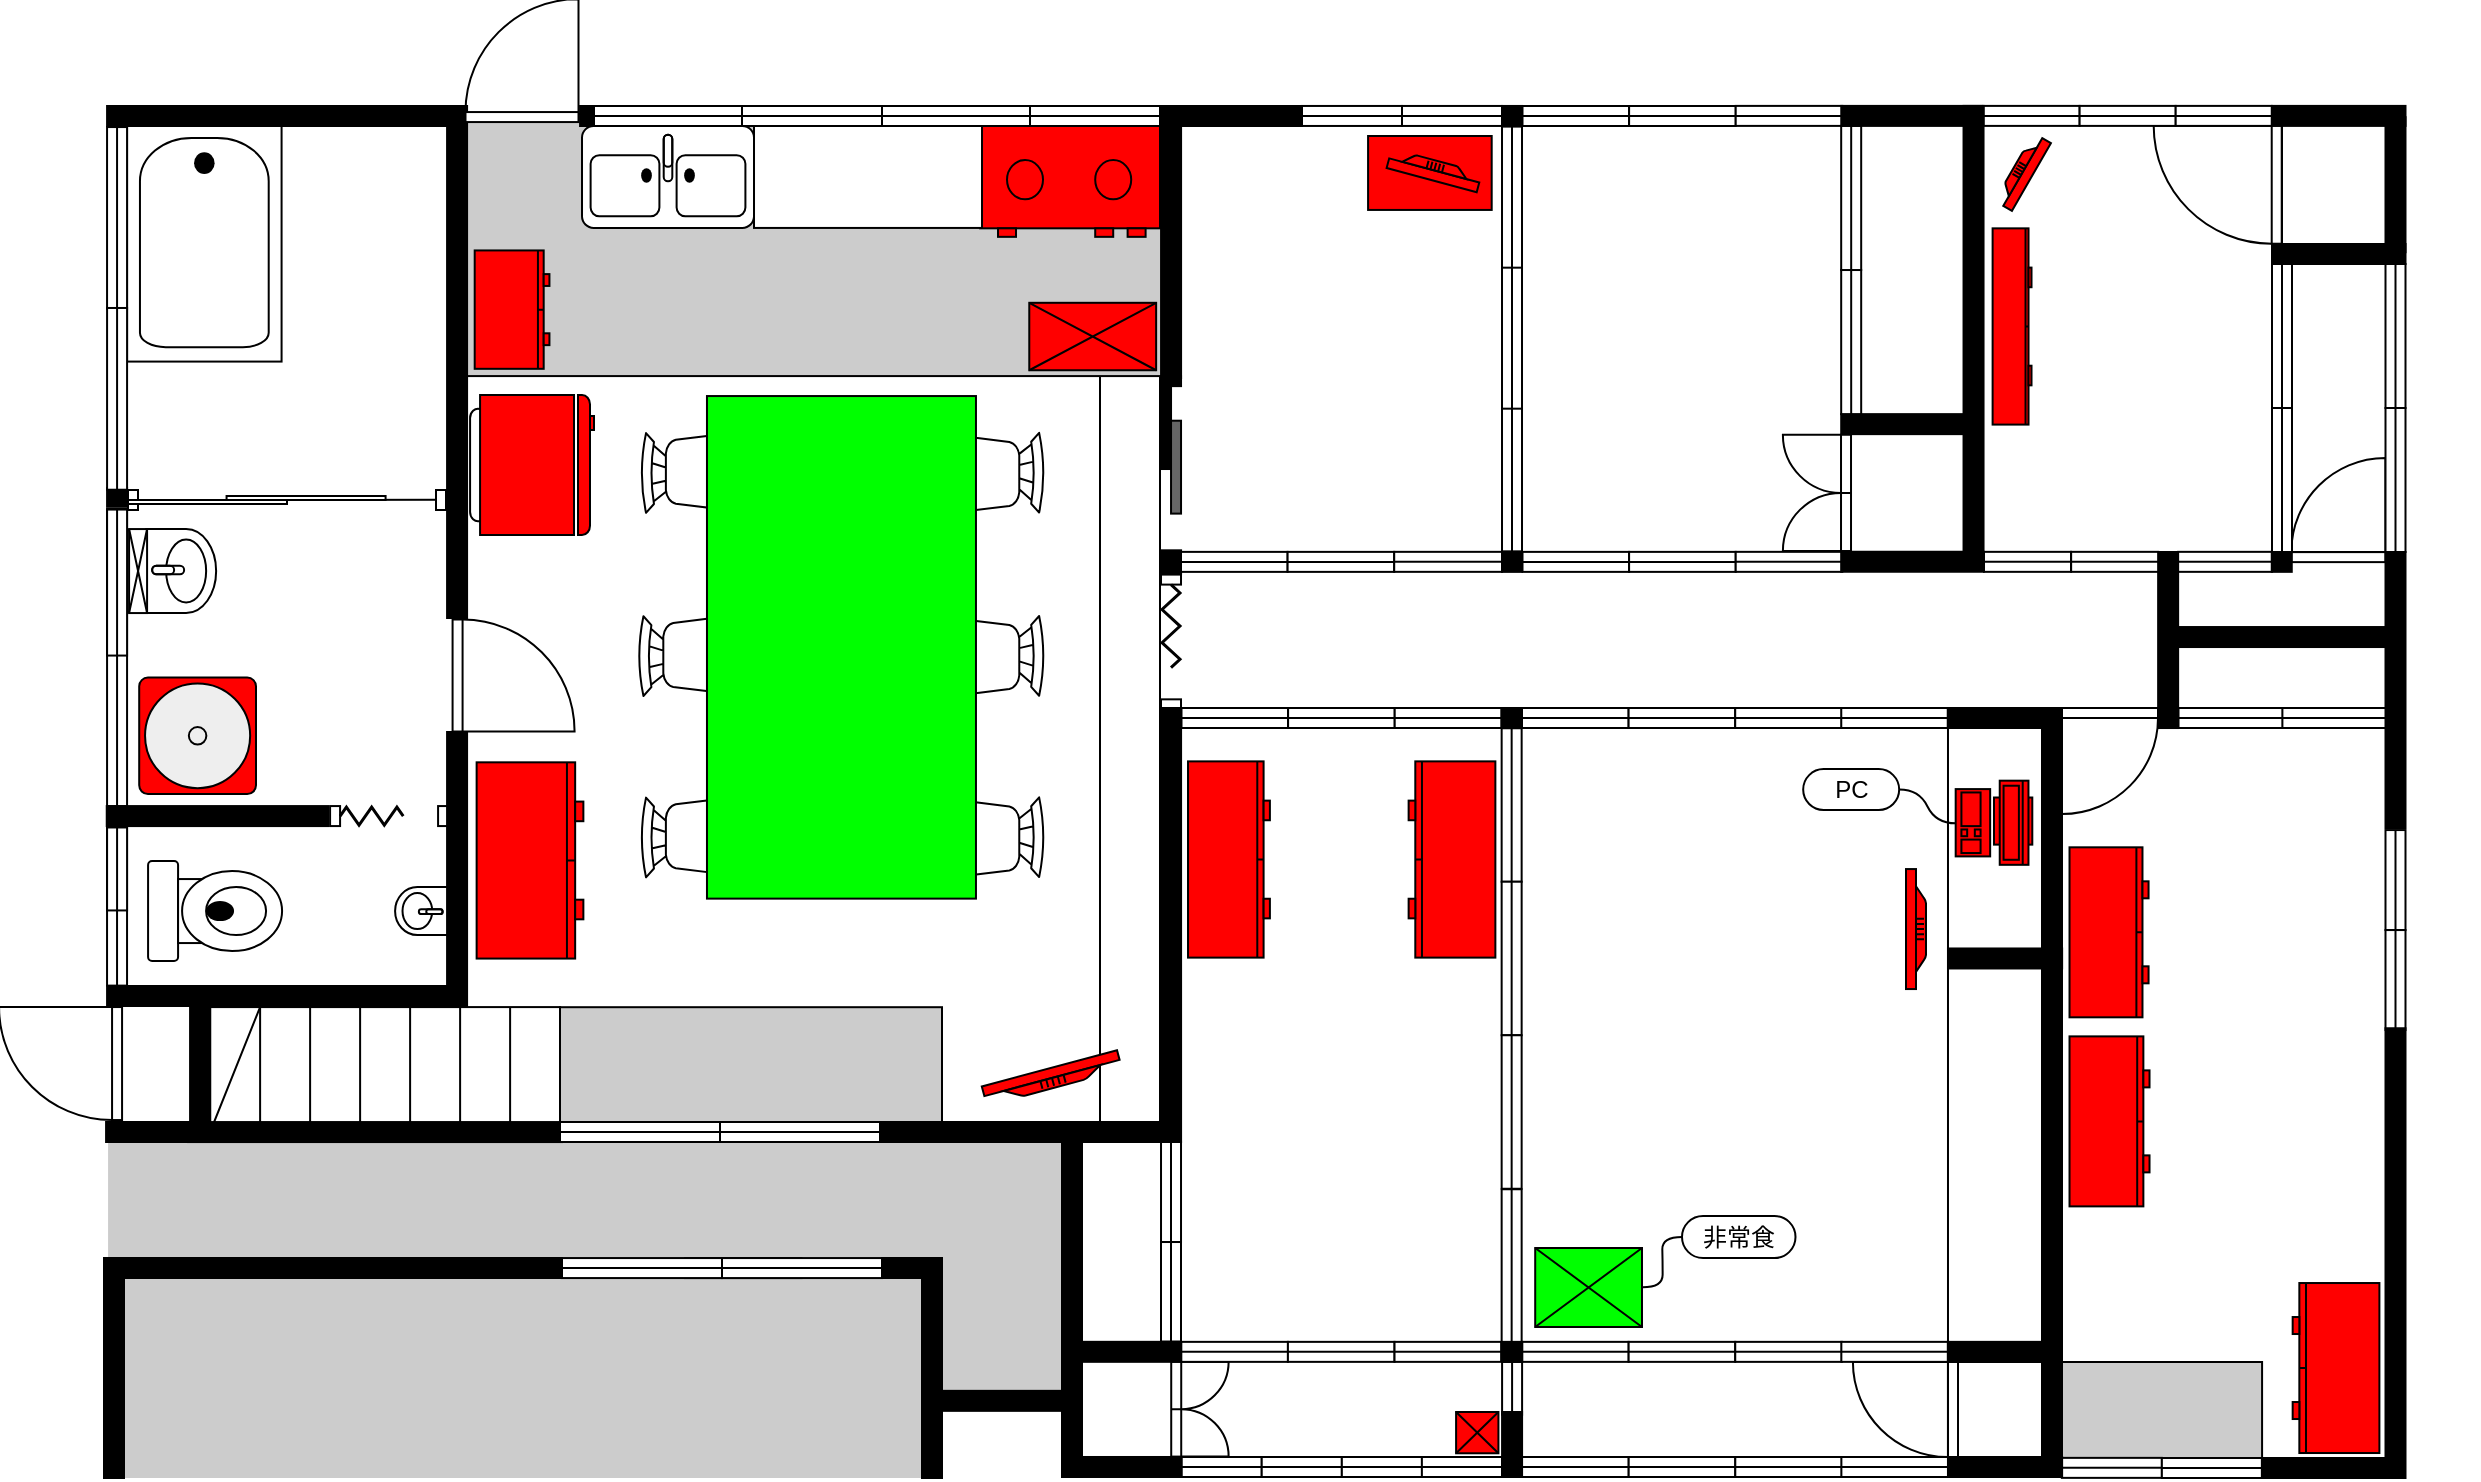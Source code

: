 <mxfile version="24.7.14">
  <diagram name="Page-1" id="4bd5d27a-524c-7e24-5d5f-89a86ee4fca1">
    <mxGraphModel dx="1414" dy="-632" grid="1" gridSize="10" guides="1" tooltips="1" connect="1" arrows="1" fold="1" page="1" pageScale="1" pageWidth="1100" pageHeight="850" background="none" math="0" shadow="0">
      <root>
        <mxCell id="0" />
        <mxCell id="1" parent="0" />
        <mxCell id="35DfSOJFgixrfVCFVsKe-305" value="" style="rounded=0;whiteSpace=wrap;html=1;strokeColor=none;align=center;verticalAlign=top;fontFamily=Helvetica;fontSize=12;fontColor=default;fillColor=#CCCCCC;container=0;movable=1;resizable=1;rotatable=1;deletable=1;editable=1;locked=0;connectable=1;" parent="1" vertex="1">
          <mxGeometry x="98.27" y="2381.45" width="411.73" height="103.55" as="geometry" />
        </mxCell>
        <mxCell id="35DfSOJFgixrfVCFVsKe-302" value="" style="rounded=0;whiteSpace=wrap;html=1;strokeColor=none;align=center;verticalAlign=top;fontFamily=Helvetica;fontSize=12;fontColor=default;fillColor=#CCCCCC;container=0;movable=1;resizable=1;rotatable=1;deletable=1;editable=1;locked=0;connectable=1;" parent="1" vertex="1">
          <mxGeometry x="510" y="2327.03" width="60" height="122.97" as="geometry" />
        </mxCell>
        <mxCell id="35DfSOJFgixrfVCFVsKe-294" value="" style="rounded=0;whiteSpace=wrap;html=1;strokeColor=default;align=center;verticalAlign=top;fontFamily=Helvetica;fontSize=12;fontColor=default;fillColor=default;movable=1;resizable=1;rotatable=1;deletable=1;editable=1;locked=0;connectable=1;container=0;" parent="1" vertex="1">
          <mxGeometry x="1012.97" y="2427" width="56.03" height="48" as="geometry" />
        </mxCell>
        <mxCell id="35DfSOJFgixrfVCFVsKe-284" value="" style="verticalLabelPosition=bottom;html=1;verticalAlign=top;align=center;shape=mxgraph.floorplan.window;strokeColor=default;fontFamily=Helvetica;fontSize=12;fontColor=default;fillColor=default;rotation=0;container=0;movable=1;resizable=1;rotatable=1;deletable=1;editable=1;locked=0;connectable=1;" parent="1" vertex="1">
          <mxGeometry x="1180.04" y="2100" width="51.965" height="10" as="geometry" />
        </mxCell>
        <mxCell id="35DfSOJFgixrfVCFVsKe-271" value="" style="rounded=0;whiteSpace=wrap;html=1;strokeColor=default;align=center;verticalAlign=top;fontFamily=Helvetica;fontSize=12;fontColor=default;fillColor=#FFFFFF;movable=1;resizable=1;rotatable=1;deletable=1;editable=1;locked=0;connectable=1;container=0;" parent="1" vertex="1">
          <mxGeometry x="1180" y="1800" width="52" height="222" as="geometry" />
        </mxCell>
        <mxCell id="35DfSOJFgixrfVCFVsKe-266" value="" style="rounded=0;whiteSpace=wrap;html=1;strokeColor=default;align=center;verticalAlign=top;fontFamily=Helvetica;fontSize=12;fontColor=default;fillColor=#CCCCCC;movable=1;resizable=1;rotatable=1;deletable=1;editable=1;locked=0;connectable=1;container=0;" parent="1" vertex="1">
          <mxGeometry x="1069" y="2427" width="101.04" height="49" as="geometry" />
        </mxCell>
        <mxCell id="35DfSOJFgixrfVCFVsKe-235" value="" style="endArrow=none;html=1;rounded=0;fontFamily=Helvetica;fontSize=12;fontColor=default;exitX=1.002;exitY=0.864;exitDx=0;exitDy=0;exitPerimeter=0;entryX=0.993;entryY=-0.037;entryDx=0;entryDy=0;entryPerimeter=0;movable=1;resizable=1;rotatable=1;deletable=1;editable=1;locked=0;connectable=1;" parent="1" edge="1">
          <mxGeometry width="50" height="50" relative="1" as="geometry">
            <mxPoint x="1012.997" y="2441.14" as="sourcePoint" />
            <mxPoint x="1012.997" y="2099.71" as="targetPoint" />
          </mxGeometry>
        </mxCell>
        <mxCell id="35DfSOJFgixrfVCFVsKe-220" value="" style="verticalLabelPosition=bottom;html=1;verticalAlign=top;align=center;shape=mxgraph.floorplan.wall;fillColor=strokeColor;direction=south;strokeColor=default;fontFamily=Helvetica;fontSize=12;fontColor=default;container=0;movable=1;resizable=1;rotatable=1;deletable=1;editable=1;locked=0;connectable=1;rotation=90;" parent="1" vertex="1">
          <mxGeometry x="989" y="1923.67" width="10" height="68.8" as="geometry" />
        </mxCell>
        <mxCell id="35DfSOJFgixrfVCFVsKe-205" value="" style="rounded=0;whiteSpace=wrap;html=1;strokeColor=default;align=center;verticalAlign=top;fontFamily=Helvetica;fontSize=12;fontColor=default;fillColor=#FF0000;movable=1;resizable=1;rotatable=1;deletable=1;editable=1;locked=0;connectable=1;container=0;" parent="1" vertex="1">
          <mxGeometry x="723.04" y="1814" width="61.81" height="36.97" as="geometry" />
        </mxCell>
        <mxCell id="35DfSOJFgixrfVCFVsKe-197" value="" style="verticalLabelPosition=bottom;html=1;verticalAlign=top;align=center;shape=mxgraph.floorplan.doorDouble;aspect=fixed;strokeColor=default;fontFamily=Helvetica;fontSize=12;fontColor=default;fillColor=default;rotation=-90;movable=1;resizable=1;rotatable=1;deletable=1;editable=1;locked=0;connectable=1;container=0;" parent="1" vertex="1">
          <mxGeometry x="613.5" y="2438" width="47.41" height="25.19" as="geometry" />
        </mxCell>
        <mxCell id="35DfSOJFgixrfVCFVsKe-103" value="" style="rounded=0;whiteSpace=wrap;html=1;strokeColor=default;align=center;verticalAlign=top;fontFamily=Helvetica;fontSize=12;fontColor=default;fillColor=#FFFFFF;movable=1;resizable=1;rotatable=1;deletable=1;editable=1;locked=0;connectable=1;container=0;" parent="1" vertex="1">
          <mxGeometry x="589" y="1934" width="30" height="374" as="geometry" />
        </mxCell>
        <mxCell id="35DfSOJFgixrfVCFVsKe-93" value="" style="rounded=0;whiteSpace=wrap;html=1;strokeColor=default;align=center;verticalAlign=top;fontFamily=Helvetica;fontSize=12;fontColor=default;fillColor=#CCCCCC;movable=1;resizable=1;rotatable=1;deletable=1;editable=1;locked=0;connectable=1;container=0;" parent="1" vertex="1">
          <mxGeometry x="270" y="1803" width="350" height="131.04" as="geometry" />
        </mxCell>
        <mxCell id="35DfSOJFgixrfVCFVsKe-60" value="" style="verticalLabelPosition=bottom;html=1;verticalAlign=top;align=center;shape=mxgraph.floorplan.chair;shadow=0;direction=north;strokeColor=default;fontFamily=Helvetica;fontSize=12;fontColor=default;fillColor=default;container=0;movable=1;resizable=1;rotatable=1;deletable=1;editable=1;locked=0;connectable=1;" parent="1" vertex="1">
          <mxGeometry x="358.0" y="2054" width="52" height="40" as="geometry" />
        </mxCell>
        <mxCell id="35DfSOJFgixrfVCFVsKe-61" value="" style="verticalLabelPosition=bottom;html=1;verticalAlign=top;align=center;shape=mxgraph.floorplan.chair;shadow=0;direction=north;strokeColor=default;fontFamily=Helvetica;fontSize=12;fontColor=default;fillColor=default;container=0;movable=1;resizable=1;rotatable=1;deletable=1;editable=1;locked=0;connectable=1;" parent="1" vertex="1">
          <mxGeometry x="359.29" y="2144.68" width="52" height="40" as="geometry" />
        </mxCell>
        <mxCell id="35DfSOJFgixrfVCFVsKe-62" value="" style="verticalLabelPosition=bottom;html=1;verticalAlign=top;align=center;shape=mxgraph.floorplan.chair;shadow=0;direction=south;strokeColor=default;fontFamily=Helvetica;fontSize=12;fontColor=default;fillColor=default;container=0;movable=1;resizable=1;rotatable=1;deletable=1;editable=1;locked=0;connectable=1;" parent="1" vertex="1">
          <mxGeometry x="509.29" y="2054" width="52" height="40" as="geometry" />
        </mxCell>
        <mxCell id="35DfSOJFgixrfVCFVsKe-63" value="" style="verticalLabelPosition=bottom;html=1;verticalAlign=top;align=center;shape=mxgraph.floorplan.chair;shadow=0;direction=south;strokeColor=default;fontFamily=Helvetica;fontSize=12;fontColor=default;fillColor=default;container=0;movable=1;resizable=1;rotatable=1;deletable=1;editable=1;locked=0;connectable=1;" parent="1" vertex="1">
          <mxGeometry x="509.29" y="2144.68" width="52" height="40" as="geometry" />
        </mxCell>
        <mxCell id="35DfSOJFgixrfVCFVsKe-57" value="" style="verticalLabelPosition=bottom;html=1;verticalAlign=top;align=center;shape=mxgraph.floorplan.chair;shadow=0;direction=north;strokeColor=default;fontFamily=Helvetica;fontSize=12;fontColor=default;fillColor=default;container=0;movable=1;resizable=1;rotatable=1;deletable=1;editable=1;locked=0;connectable=1;" parent="1" vertex="1">
          <mxGeometry x="359.29" y="1962.42" width="52" height="40" as="geometry" />
        </mxCell>
        <mxCell id="35DfSOJFgixrfVCFVsKe-58" value="" style="verticalLabelPosition=bottom;html=1;verticalAlign=top;align=center;shape=mxgraph.floorplan.chair;shadow=0;direction=south;strokeColor=default;fontFamily=Helvetica;fontSize=12;fontColor=default;fillColor=default;container=0;movable=1;resizable=1;rotatable=1;deletable=1;editable=1;locked=0;connectable=1;" parent="1" vertex="1">
          <mxGeometry x="509.29" y="1962.42" width="52" height="40" as="geometry" />
        </mxCell>
        <mxCell id="35DfSOJFgixrfVCFVsKe-31" value="" style="endArrow=none;html=1;rounded=0;fontFamily=Helvetica;fontSize=12;fontColor=default;entryX=0.79;entryY=0.044;entryDx=0;entryDy=0;entryPerimeter=0;jumpSize=6;movable=1;resizable=1;rotatable=1;deletable=1;editable=1;locked=0;connectable=1;" parent="1" edge="1">
          <mxGeometry width="50" height="50" relative="1" as="geometry">
            <mxPoint x="263.04" y="1995.86" as="sourcePoint" />
            <mxPoint x="106.043" y="1996.075" as="targetPoint" />
          </mxGeometry>
        </mxCell>
        <mxCell id="35DfSOJFgixrfVCFVsKe-8" value="" style="verticalLabelPosition=bottom;html=1;verticalAlign=top;align=center;shape=mxgraph.floorplan.doorLeft;aspect=fixed;rotation=-90;container=0;movable=1;resizable=1;rotatable=1;deletable=1;editable=1;locked=0;connectable=1;" parent="1" vertex="1">
          <mxGeometry x="267.04" y="2054" width="56" height="59.5" as="geometry" />
        </mxCell>
        <mxCell id="35DfSOJFgixrfVCFVsKe-18" value="" style="verticalLabelPosition=bottom;html=1;verticalAlign=top;align=center;shape=stencil(zVXRboMgFP0aH00Upunr1m3/cbW0klIwQKv9+yGUrKh1zG3JkiZ6z5F7z7k2xwRvVQMtSVAGqiW1TvBrgtAFJIWKGRgZpnFgmbmSw4k45AV0o88VcrjSUhxJR3f6doDyhkiqHds5LN/YLvgtyZ4NOvzwthacm9lUcGWx9xFfQX08SHHmu4DwtBx0T2T6gWXh6t7VN/YaVNORBnkwFW/3QpIFOXvKmNvFTGf/UAvDliaEp0/iQj4156HovJhXHbYAWZsbBvJAUnOf7hkcAtNy1F1ew1p1hLR3x/Jgj75Ln0JPVSqFhuEFzi05Si6j/N6xP/SdFtGO8cgxinKcF0W05VWei9Az/hemUbzpYoXpVS3++K/tn4qw/BSlt2ZCLYWBwR/kgYnnX02SUZCUS+p/qGuIwVowIU3prnamP7c0lzBGW7uxW6ZvwkgPEz3HoSv0hatB2Axt7U6i3aLuE2mBDw==);rotation=-90;container=0;movable=1;resizable=1;rotatable=1;deletable=1;editable=1;locked=0;connectable=1;" parent="1" vertex="1">
          <mxGeometry x="76.23" y="1823.23" width="129.87" height="77.25" as="geometry" />
        </mxCell>
        <mxCell id="35DfSOJFgixrfVCFVsKe-2" value="" style="verticalLabelPosition=bottom;html=1;verticalAlign=top;align=center;shape=mxgraph.floorplan.doorSlidingGlass;dx=0.31;container=0;movable=1;resizable=1;rotatable=1;deletable=1;editable=1;locked=0;connectable=1;" parent="1" vertex="1">
          <mxGeometry x="103" y="1971" width="159" height="50" as="geometry" />
        </mxCell>
        <mxCell id="35DfSOJFgixrfVCFVsKe-3" value="" style="verticalLabelPosition=bottom;html=1;verticalAlign=top;align=center;shape=mxgraph.floorplan.sink_1;rotation=-90;container=0;movable=1;resizable=1;rotatable=1;deletable=1;editable=1;locked=0;connectable=1;" parent="1" vertex="1">
          <mxGeometry x="108.6" y="2014.03" width="41.94" height="35" as="geometry" />
        </mxCell>
        <mxCell id="35DfSOJFgixrfVCFVsKe-4" value="" style="verticalLabelPosition=bottom;html=1;verticalAlign=top;align=center;shape=mxgraph.floorplan.toilet;rotation=-90;container=0;movable=1;resizable=1;rotatable=1;deletable=1;editable=1;locked=0;connectable=1;" parent="1" vertex="1">
          <mxGeometry x="121.54" y="2168.03" width="50" height="67" as="geometry" />
        </mxCell>
        <mxCell id="35DfSOJFgixrfVCFVsKe-7" value="" style="verticalLabelPosition=bottom;html=1;verticalAlign=top;align=center;shape=mxgraph.floorplan.wall;fillColor=strokeColor;direction=south;rotation=-90;container=0;movable=1;resizable=1;rotatable=1;deletable=1;editable=1;locked=0;connectable=1;" parent="1" vertex="1">
          <mxGeometry x="142.69" y="2098.72" width="10" height="110.64" as="geometry" />
        </mxCell>
        <mxCell id="35DfSOJFgixrfVCFVsKe-6" value="" style="verticalLabelPosition=bottom;html=1;verticalAlign=top;align=center;shape=mxgraph.floorplan.doorAccordion;dx=0.62;container=0;movable=1;resizable=1;rotatable=1;deletable=1;editable=1;locked=0;connectable=1;" parent="1" vertex="1">
          <mxGeometry x="204.04" y="2149.54" width="59" height="8.99" as="geometry" />
        </mxCell>
        <mxCell id="35DfSOJFgixrfVCFVsKe-12" value="" style="verticalLabelPosition=bottom;html=1;verticalAlign=top;align=center;shape=mxgraph.floorplan.wallCorner;fillColor=strokeColor;direction=west;container=0;movable=1;resizable=1;rotatable=1;deletable=1;editable=1;locked=0;connectable=1;" parent="1" vertex="1">
          <mxGeometry x="92.54" y="2112" width="180" height="137.03" as="geometry" />
        </mxCell>
        <mxCell id="35DfSOJFgixrfVCFVsKe-25" value="" style="verticalLabelPosition=bottom;html=1;verticalAlign=top;align=center;shape=mxgraph.floorplan.sink_1;rotation=90;container=0;movable=1;resizable=1;rotatable=1;deletable=1;editable=1;locked=0;connectable=1;" parent="1" vertex="1">
          <mxGeometry x="237.54" y="2188.53" width="24" height="26" as="geometry" />
        </mxCell>
        <mxCell id="35DfSOJFgixrfVCFVsKe-26" value="" style="verticalLabelPosition=bottom;html=1;verticalAlign=top;align=center;shape=mxgraph.floorplan.elevator;strokeColor=default;fontFamily=Helvetica;fontSize=12;fontColor=default;fillColor=default;container=0;movable=1;resizable=1;rotatable=1;deletable=1;editable=1;locked=0;connectable=1;" parent="1" vertex="1">
          <mxGeometry x="103.54" y="2010.53" width="9" height="42" as="geometry" />
        </mxCell>
        <mxCell id="35DfSOJFgixrfVCFVsKe-28" value="" style="verticalLabelPosition=bottom;html=1;verticalAlign=top;align=center;shape=mxgraph.floorplan.wallCorner;fillColor=strokeColor;direction=south;strokeColor=default;fontFamily=Helvetica;fontSize=12;fontColor=default;container=0;movable=1;resizable=1;rotatable=1;deletable=1;editable=1;locked=0;connectable=1;" parent="1" vertex="1">
          <mxGeometry x="92.54" y="1799" width="180" height="256" as="geometry" />
        </mxCell>
        <mxCell id="35DfSOJFgixrfVCFVsKe-29" value="" style="verticalLabelPosition=bottom;html=1;verticalAlign=top;align=center;shape=mxgraph.floorplan.wall;fillColor=strokeColor;direction=south;strokeColor=default;fontFamily=Helvetica;fontSize=12;fontColor=default;container=0;movable=1;resizable=1;rotatable=1;deletable=1;editable=1;locked=0;connectable=1;" parent="1" vertex="1">
          <mxGeometry x="92.54" y="1990.03" width="10" height="9.25" as="geometry" />
        </mxCell>
        <mxCell id="35DfSOJFgixrfVCFVsKe-35" value="" style="verticalLabelPosition=bottom;html=1;verticalAlign=top;align=center;shape=mxgraph.floorplan.doorLeft;aspect=fixed;rotation=90;container=0;movable=1;resizable=1;rotatable=1;deletable=1;editable=1;locked=0;connectable=1;" parent="1" vertex="1">
          <mxGeometry x="41.77" y="2247.76" width="56.5" height="60.03" as="geometry" />
        </mxCell>
        <mxCell id="35DfSOJFgixrfVCFVsKe-40" value="" style="verticalLabelPosition=bottom;html=1;verticalAlign=top;align=center;shape=mxgraph.floorplan.stairs;direction=south;strokeColor=default;fontFamily=Helvetica;fontSize=12;fontColor=default;fillColor=default;rotation=90;container=0;movable=1;resizable=1;rotatable=1;deletable=1;editable=1;locked=0;connectable=1;" parent="1" vertex="1">
          <mxGeometry x="169.05" y="2224.54" width="125" height="175.01" as="geometry" />
        </mxCell>
        <mxCell id="35DfSOJFgixrfVCFVsKe-42" value="" style="rounded=0;whiteSpace=wrap;html=1;strokeColor=none;align=center;verticalAlign=top;fontFamily=Helvetica;fontSize=12;fontColor=default;fillColor=#CCCCCC;container=0;movable=1;resizable=1;rotatable=1;deletable=1;editable=1;locked=0;connectable=1;" parent="1" vertex="1">
          <mxGeometry x="93.04" y="2317.03" width="476.96" height="58" as="geometry" />
        </mxCell>
        <mxCell id="35DfSOJFgixrfVCFVsKe-41" value="" style="verticalLabelPosition=bottom;html=1;verticalAlign=top;align=center;shape=mxgraph.floorplan.wall;fillColor=strokeColor;strokeColor=default;fontFamily=Helvetica;fontSize=12;fontColor=default;container=0;movable=1;resizable=1;rotatable=1;deletable=1;editable=1;locked=0;connectable=1;" parent="1" vertex="1">
          <mxGeometry x="133.04" y="2307.03" width="186.96" height="10" as="geometry" />
        </mxCell>
        <mxCell id="35DfSOJFgixrfVCFVsKe-39" value="" style="verticalLabelPosition=bottom;html=1;verticalAlign=top;align=center;shape=mxgraph.floorplan.wallCorner;fillColor=strokeColor;strokeColor=default;fontFamily=Helvetica;fontSize=12;fontColor=default;rotation=-180;container=0;movable=1;resizable=1;rotatable=1;deletable=1;editable=1;locked=0;connectable=1;" parent="1" vertex="1">
          <mxGeometry x="92.04" y="2241.03" width="52" height="76" as="geometry" />
        </mxCell>
        <mxCell id="35DfSOJFgixrfVCFVsKe-47" value="" style="verticalLabelPosition=bottom;html=1;verticalAlign=top;align=center;shape=mxgraph.floorplan.flat_tv;strokeColor=default;fontFamily=Helvetica;fontSize=12;fontColor=default;fillColor=#FF0000;rotation=-195;container=0;movable=1;resizable=1;rotatable=1;deletable=1;editable=1;locked=0;connectable=1;" parent="1" vertex="1">
          <mxGeometry x="530" y="2280.0" width="70" height="10" as="geometry" />
        </mxCell>
        <mxCell id="35DfSOJFgixrfVCFVsKe-54" value="" style="shape=rect;shadow=0;html=1;strokeColor=default;align=center;verticalAlign=top;fontFamily=Helvetica;fontSize=12;fontColor=default;fillColor=#00FF00;direction=east;rotation=90;container=0;movable=1;resizable=1;rotatable=1;deletable=1;editable=1;locked=0;connectable=1;" parent="1" vertex="1">
          <mxGeometry x="334.09" y="2002.42" width="251.29" height="134.5" as="geometry" />
        </mxCell>
        <mxCell id="35DfSOJFgixrfVCFVsKe-64" value="" style="verticalLabelPosition=bottom;html=1;verticalAlign=top;align=center;shape=mxgraph.floorplan.doorAccordion;dx=0.69;rotation=90;container=0;movable=1;resizable=1;rotatable=1;deletable=1;editable=1;locked=0;connectable=1;" parent="1" vertex="1">
          <mxGeometry x="590.82" y="2062.49" width="67.37" height="8.99" as="geometry" />
        </mxCell>
        <mxCell id="35DfSOJFgixrfVCFVsKe-65" value="" style="verticalLabelPosition=bottom;html=1;verticalAlign=top;align=center;shape=mxgraph.floorplan.wallCorner;fillColor=strokeColor;strokeColor=default;fontFamily=Helvetica;fontSize=12;fontColor=default;container=0;movable=1;resizable=1;rotatable=1;deletable=1;editable=1;locked=0;connectable=1;" parent="1" vertex="1">
          <mxGeometry x="619.54" y="1799" width="70.46" height="136" as="geometry" />
        </mxCell>
        <mxCell id="35DfSOJFgixrfVCFVsKe-67" value="" style="verticalLabelPosition=bottom;html=1;verticalAlign=top;align=center;shape=mxgraph.floorplan.window;strokeColor=default;fontFamily=Helvetica;fontSize=12;fontColor=default;fillColor=default;rotation=90;container=0;movable=1;resizable=1;rotatable=1;deletable=1;editable=1;locked=0;connectable=1;" parent="1" vertex="1">
          <mxGeometry x="52.09" y="1849.97" width="90.875" height="10" as="geometry" />
        </mxCell>
        <mxCell id="35DfSOJFgixrfVCFVsKe-69" value="" style="verticalLabelPosition=bottom;html=1;verticalAlign=top;align=center;shape=mxgraph.floorplan.window;strokeColor=default;fontFamily=Helvetica;fontSize=12;fontColor=default;fillColor=default;rotation=90;container=0;movable=1;resizable=1;rotatable=1;deletable=1;editable=1;locked=0;connectable=1;" parent="1" vertex="1">
          <mxGeometry x="23.13" y="2069.6" width="148.81" height="10" as="geometry" />
        </mxCell>
        <mxCell id="35DfSOJFgixrfVCFVsKe-71" value="" style="verticalLabelPosition=bottom;html=1;verticalAlign=top;align=center;shape=mxgraph.floorplan.window;strokeColor=default;fontFamily=Helvetica;fontSize=12;fontColor=default;fillColor=default;rotation=90;container=0;movable=1;resizable=1;rotatable=1;deletable=1;editable=1;locked=0;connectable=1;" parent="1" vertex="1">
          <mxGeometry x="58.12" y="2194.4" width="78.81" height="10" as="geometry" />
        </mxCell>
        <mxCell id="35DfSOJFgixrfVCFVsKe-72" value="" style="verticalLabelPosition=bottom;html=1;verticalAlign=top;align=center;shape=mxgraph.floorplan.window;strokeColor=default;fontFamily=Helvetica;fontSize=12;fontColor=default;fillColor=default;rotation=90;container=0;movable=1;resizable=1;rotatable=1;deletable=1;editable=1;locked=0;connectable=1;" parent="1" vertex="1">
          <mxGeometry x="52.1" y="1940.43" width="90.875" height="10" as="geometry" />
        </mxCell>
        <mxCell id="35DfSOJFgixrfVCFVsKe-73" value="" style="verticalLabelPosition=bottom;html=1;verticalAlign=top;align=center;shape=mxgraph.floorplan.window;strokeColor=default;fontFamily=Helvetica;fontSize=12;fontColor=default;fillColor=default;rotation=90;container=0;movable=1;resizable=1;rotatable=1;deletable=1;editable=1;locked=0;connectable=1;" parent="1" vertex="1">
          <mxGeometry x="61.04" y="2032.28" width="73" height="10" as="geometry" />
        </mxCell>
        <mxCell id="35DfSOJFgixrfVCFVsKe-74" value="" style="verticalLabelPosition=bottom;html=1;verticalAlign=top;align=center;shape=mxgraph.floorplan.window;strokeColor=default;fontFamily=Helvetica;fontSize=12;fontColor=default;fillColor=default;rotation=90;container=0;movable=1;resizable=1;rotatable=1;deletable=1;editable=1;locked=0;connectable=1;" parent="1" vertex="1">
          <mxGeometry x="76.8" y="2175.48" width="41.48" height="10" as="geometry" />
        </mxCell>
        <mxCell id="35DfSOJFgixrfVCFVsKe-75" value="" style="verticalLabelPosition=bottom;html=1;verticalAlign=top;align=center;shape=mxgraph.floorplan.wallCorner;fillColor=strokeColor;direction=west;strokeColor=default;fontFamily=Helvetica;fontSize=12;fontColor=default;container=0;movable=1;resizable=1;rotatable=1;deletable=1;editable=1;locked=0;connectable=1;" parent="1" vertex="1">
          <mxGeometry x="480" y="2100" width="149.54" height="217" as="geometry" />
        </mxCell>
        <mxCell id="35DfSOJFgixrfVCFVsKe-76" value="" style="verticalLabelPosition=bottom;html=1;verticalAlign=top;align=center;shape=mxgraph.floorplan.wall;fillColor=strokeColor;strokeColor=default;fontFamily=Helvetica;fontSize=12;fontColor=default;container=0;movable=1;resizable=1;rotatable=1;deletable=1;editable=1;locked=0;connectable=1;" parent="1" vertex="1">
          <mxGeometry x="329.04" y="1799" width="290.96" height="10" as="geometry" />
        </mxCell>
        <mxCell id="35DfSOJFgixrfVCFVsKe-77" value="" style="verticalLabelPosition=bottom;html=1;verticalAlign=top;align=center;shape=mxgraph.floorplan.doorLeft;aspect=fixed;rotation=-180;container=0;movable=1;resizable=1;rotatable=1;deletable=1;editable=1;locked=0;connectable=1;" parent="1" vertex="1">
          <mxGeometry x="271.75" y="1747" width="56.5" height="60.03" as="geometry" />
        </mxCell>
        <mxCell id="35DfSOJFgixrfVCFVsKe-81" value="" style="verticalLabelPosition=bottom;html=1;verticalAlign=top;align=center;shape=mxgraph.floorplan.doorBypass;dx=0.24;strokeColor=default;fontFamily=Helvetica;fontSize=12;fontColor=default;fillColor=#666666;rotation=90;movable=1;resizable=1;rotatable=1;deletable=1;editable=1;locked=0;connectable=1;container=0;" parent="1" vertex="1">
          <mxGeometry x="578.07" y="1975.51" width="92.9" height="10" as="geometry" />
        </mxCell>
        <mxCell id="35DfSOJFgixrfVCFVsKe-83" value="" style="verticalLabelPosition=bottom;html=1;verticalAlign=top;align=center;shape=mxgraph.floorplan.wall;fillColor=strokeColor;direction=south;strokeColor=default;fontFamily=Helvetica;fontSize=12;fontColor=default;container=0;movable=1;resizable=1;rotatable=1;deletable=1;editable=1;locked=0;connectable=1;" parent="1" vertex="1">
          <mxGeometry x="619.54" y="2021.16" width="10" height="11.53" as="geometry" />
        </mxCell>
        <mxCell id="35DfSOJFgixrfVCFVsKe-84" value="" style="verticalLabelPosition=bottom;html=1;verticalAlign=top;align=center;shape=stencil(xZRNDsIgEIVPw9bQwda1qXoAb4AVLRGhgfp3e2nHakbrz6KJSTfvPeB9YUiZyEMpK8WAy1CpomZixgCO0mu5MtGGmJRoJhxQW7lXaC2l3TZ7EwxC7d1OnfS6vm3RtlRe15ie0Et5I8Wc8Wk0m0/khbM2lmtnQ+stnvKVLHZb7w52TYIu9g34nTPjPX3Azyhv6kLUa2N03pSKfOO8+kCz0cbgTfSc3C1SxugqqAc1CEKdUGoBIwr+jrw7f2iAySgdtv/rAjrUlM6UsFGy7AvZT+P5vVzAP9vHyXDt7aN/eduti/+I1rgC);strokeColor=default;fontFamily=Helvetica;fontSize=12;fontColor=default;fillColor=#FF0000;movable=1;resizable=1;rotatable=1;deletable=1;editable=1;locked=0;connectable=1;container=0;" parent="1" vertex="1">
          <mxGeometry x="529.005" y="1809.0" width="90" height="86.97" as="geometry" />
        </mxCell>
        <mxCell id="35DfSOJFgixrfVCFVsKe-86" value="" style="verticalLabelPosition=bottom;html=1;verticalAlign=top;align=center;shape=mxgraph.floorplan.refrigerator;strokeColor=default;fontFamily=Helvetica;fontSize=12;fontColor=default;fillColor=#FF0000;rotation=-90;movable=1;resizable=1;rotatable=1;deletable=1;editable=1;locked=0;connectable=1;container=0;" parent="1" vertex="1">
          <mxGeometry x="270" y="1947.5" width="70" height="62" as="geometry" />
        </mxCell>
        <mxCell id="35DfSOJFgixrfVCFVsKe-87" value="" style="verticalLabelPosition=bottom;html=1;verticalAlign=top;align=center;shape=mxgraph.floorplan.sink_double2;strokeColor=default;fontFamily=Helvetica;fontSize=12;fontColor=default;fillColor=default;movable=1;resizable=1;rotatable=1;deletable=1;editable=1;locked=0;connectable=1;container=0;" parent="1" vertex="1">
          <mxGeometry x="330.005" y="1809.0" width="86" height="50.97" as="geometry" />
        </mxCell>
        <mxCell id="35DfSOJFgixrfVCFVsKe-89" value="" style="rounded=0;whiteSpace=wrap;html=1;strokeColor=default;align=center;verticalAlign=top;fontFamily=Helvetica;fontSize=12;fontColor=default;fillColor=default;movable=1;resizable=1;rotatable=1;deletable=1;editable=1;locked=0;connectable=1;container=0;" parent="1" vertex="1">
          <mxGeometry x="416.005" y="1809.0" width="114" height="50.97" as="geometry" />
        </mxCell>
        <mxCell id="35DfSOJFgixrfVCFVsKe-92" value="" style="rounded=0;whiteSpace=wrap;html=1;strokeColor=default;align=center;verticalAlign=top;fontFamily=Helvetica;fontSize=12;fontColor=default;fillColor=#CCCCCC;movable=1;resizable=1;rotatable=1;deletable=1;editable=1;locked=0;connectable=1;container=0;" parent="1" vertex="1">
          <mxGeometry x="319" y="2249.6" width="191" height="57.4" as="geometry" />
        </mxCell>
        <mxCell id="35DfSOJFgixrfVCFVsKe-94" value="" style="verticalLabelPosition=bottom;html=1;verticalAlign=top;align=center;shape=mxgraph.floorplan.window;strokeColor=default;fontFamily=Helvetica;fontSize=12;fontColor=default;fillColor=default;rotation=0;container=0;movable=1;resizable=1;rotatable=1;deletable=1;editable=1;locked=0;connectable=1;" parent="1" vertex="1">
          <mxGeometry x="335" y="1799" width="284" height="10" as="geometry" />
        </mxCell>
        <mxCell id="35DfSOJFgixrfVCFVsKe-95" value="" style="verticalLabelPosition=bottom;html=1;verticalAlign=top;align=center;shape=mxgraph.floorplan.window;strokeColor=default;fontFamily=Helvetica;fontSize=12;fontColor=default;fillColor=default;rotation=0;container=0;movable=1;resizable=1;rotatable=1;deletable=1;editable=1;locked=0;connectable=1;" parent="1" vertex="1">
          <mxGeometry x="336" y="1799" width="144" height="10" as="geometry" />
        </mxCell>
        <mxCell id="35DfSOJFgixrfVCFVsKe-96" value="" style="verticalLabelPosition=bottom;html=1;verticalAlign=top;align=center;shape=mxgraph.floorplan.window;strokeColor=default;fontFamily=Helvetica;fontSize=12;fontColor=default;fillColor=default;rotation=0;container=0;movable=1;resizable=1;rotatable=1;deletable=1;editable=1;locked=0;connectable=1;" parent="1" vertex="1">
          <mxGeometry x="336" y="1799" width="74" height="10" as="geometry" />
        </mxCell>
        <mxCell id="35DfSOJFgixrfVCFVsKe-97" value="" style="verticalLabelPosition=bottom;html=1;verticalAlign=top;align=center;shape=mxgraph.floorplan.window;strokeColor=default;fontFamily=Helvetica;fontSize=12;fontColor=default;fillColor=default;rotation=0;container=0;movable=1;resizable=1;rotatable=1;deletable=1;editable=1;locked=0;connectable=1;" parent="1" vertex="1">
          <mxGeometry x="480" y="1799" width="74" height="10" as="geometry" />
        </mxCell>
        <mxCell id="35DfSOJFgixrfVCFVsKe-100" value="" style="rounded=0;whiteSpace=wrap;html=1;strokeColor=default;align=center;verticalAlign=top;fontFamily=Helvetica;fontSize=12;fontColor=default;fillColor=#000000;container=0;movable=1;resizable=1;rotatable=1;deletable=1;editable=1;locked=0;connectable=1;" parent="1" vertex="1">
          <mxGeometry x="620" y="1934.51" width="4.46" height="45.49" as="geometry" />
        </mxCell>
        <mxCell id="35DfSOJFgixrfVCFVsKe-101" value="" style="rounded=0;whiteSpace=wrap;html=1;strokeColor=default;align=center;verticalAlign=top;fontFamily=Helvetica;fontSize=12;fontColor=default;fillColor=#000000;container=0;movable=1;resizable=1;rotatable=1;deletable=1;editable=1;locked=0;connectable=1;" parent="1" vertex="1">
          <mxGeometry x="624.29" y="1934.43" width="4.46" height="4" as="geometry" />
        </mxCell>
        <mxCell id="35DfSOJFgixrfVCFVsKe-107" value="" style="verticalLabelPosition=bottom;html=1;verticalAlign=top;align=center;shape=mxgraph.floorplan.elevator;strokeColor=default;fontFamily=Helvetica;fontSize=12;fontColor=default;fillColor=#FF0000;container=0;rotation=-90;movable=1;resizable=1;rotatable=1;deletable=1;editable=1;locked=0;connectable=1;" parent="1" vertex="1">
          <mxGeometry x="568.495" y="1882.55" width="33.72" height="63.43" as="geometry" />
        </mxCell>
        <mxCell id="35DfSOJFgixrfVCFVsKe-110" value="" style="verticalLabelPosition=bottom;html=1;verticalAlign=top;align=center;shape=mxgraph.floorplan.window;strokeColor=default;fontFamily=Helvetica;fontSize=12;fontColor=default;fillColor=default;rotation=0;container=0;movable=1;resizable=1;rotatable=1;deletable=1;editable=1;locked=0;connectable=1;" parent="1" vertex="1">
          <mxGeometry x="690" y="1798.98" width="50" height="10" as="geometry" />
        </mxCell>
        <mxCell id="35DfSOJFgixrfVCFVsKe-116" value="" style="verticalLabelPosition=bottom;html=1;verticalAlign=top;align=center;shape=mxgraph.floorplan.flat_tv;strokeColor=default;fontFamily=Helvetica;fontSize=12;fontColor=default;fillColor=#FF0000;rotation=15;container=0;movable=1;resizable=1;rotatable=1;deletable=1;editable=1;locked=0;connectable=1;" parent="1" vertex="1">
          <mxGeometry x="732.81" y="1826.22" width="46.62" height="10" as="geometry" />
        </mxCell>
        <mxCell id="35DfSOJFgixrfVCFVsKe-127" value="" style="verticalLabelPosition=bottom;html=1;verticalAlign=top;align=center;shape=mxgraph.floorplan.window;strokeColor=default;fontFamily=Helvetica;fontSize=12;fontColor=default;fillColor=default;rotation=0;container=0;movable=1;resizable=1;rotatable=1;deletable=1;editable=1;locked=0;connectable=1;" parent="1" vertex="1">
          <mxGeometry x="740" y="1798.98" width="50" height="10" as="geometry" />
        </mxCell>
        <mxCell id="35DfSOJFgixrfVCFVsKe-140" value="" style="verticalLabelPosition=bottom;html=1;verticalAlign=top;align=center;shape=mxgraph.floorplan.wall;fillColor=strokeColor;direction=south;strokeColor=default;fontFamily=Helvetica;fontSize=12;fontColor=default;container=0;movable=1;resizable=1;rotatable=1;deletable=1;editable=1;locked=0;connectable=1;" parent="1" vertex="1">
          <mxGeometry x="790" y="1798.98" width="10" height="9.97" as="geometry" />
        </mxCell>
        <mxCell id="35DfSOJFgixrfVCFVsKe-146" value="" style="verticalLabelPosition=bottom;html=1;verticalAlign=top;align=center;shape=mxgraph.floorplan.window;strokeColor=default;fontFamily=Helvetica;fontSize=12;fontColor=default;fillColor=default;rotation=0;container=0;movable=1;resizable=1;rotatable=1;deletable=1;editable=1;locked=0;connectable=1;" parent="1" vertex="1">
          <mxGeometry x="629.5" y="2021.94" width="53.3" height="10" as="geometry" />
        </mxCell>
        <mxCell id="35DfSOJFgixrfVCFVsKe-150" value="" style="verticalLabelPosition=bottom;html=1;verticalAlign=top;align=center;shape=mxgraph.floorplan.window;strokeColor=default;fontFamily=Helvetica;fontSize=12;fontColor=default;fillColor=default;rotation=90;container=0;movable=1;resizable=1;rotatable=1;deletable=1;editable=1;locked=0;connectable=1;" parent="1" vertex="1">
          <mxGeometry x="759.34" y="1839.97" width="71.333" height="10" as="geometry" />
        </mxCell>
        <mxCell id="35DfSOJFgixrfVCFVsKe-152" value="" style="verticalLabelPosition=bottom;html=1;verticalAlign=top;align=center;shape=mxgraph.floorplan.wall;fillColor=strokeColor;direction=south;strokeColor=default;fontFamily=Helvetica;fontSize=12;fontColor=default;container=0;movable=1;resizable=1;rotatable=1;deletable=1;editable=1;locked=0;connectable=1;" parent="1" vertex="1">
          <mxGeometry x="790" y="2022" width="10" height="9.94" as="geometry" />
        </mxCell>
        <mxCell id="35DfSOJFgixrfVCFVsKe-154" value="" style="verticalLabelPosition=bottom;html=1;verticalAlign=top;align=center;shape=mxgraph.floorplan.window;strokeColor=default;fontFamily=Helvetica;fontSize=12;fontColor=default;fillColor=default;rotation=0;container=0;movable=1;resizable=1;rotatable=1;deletable=1;editable=1;locked=0;connectable=1;" parent="1" vertex="1">
          <mxGeometry x="682.8" y="2021.94" width="53.3" height="10" as="geometry" />
        </mxCell>
        <mxCell id="35DfSOJFgixrfVCFVsKe-155" value="" style="verticalLabelPosition=bottom;html=1;verticalAlign=top;align=center;shape=mxgraph.floorplan.window;strokeColor=default;fontFamily=Helvetica;fontSize=12;fontColor=default;fillColor=default;rotation=0;container=0;movable=1;resizable=1;rotatable=1;deletable=1;editable=1;locked=0;connectable=1;" parent="1" vertex="1">
          <mxGeometry x="736.1" y="2021.92" width="53.9" height="10" as="geometry" />
        </mxCell>
        <mxCell id="35DfSOJFgixrfVCFVsKe-158" value="" style="verticalLabelPosition=bottom;html=1;verticalAlign=top;align=center;shape=mxgraph.floorplan.window;strokeColor=default;fontFamily=Helvetica;fontSize=12;fontColor=default;fillColor=default;rotation=0;container=0;movable=1;resizable=1;rotatable=1;deletable=1;editable=1;locked=0;connectable=1;" parent="1" vertex="1">
          <mxGeometry x="629.75" y="2100" width="53.3" height="10" as="geometry" />
        </mxCell>
        <mxCell id="35DfSOJFgixrfVCFVsKe-159" value="" style="verticalLabelPosition=bottom;html=1;verticalAlign=top;align=center;shape=mxgraph.floorplan.wall;fillColor=strokeColor;direction=south;strokeColor=default;fontFamily=Helvetica;fontSize=12;fontColor=default;container=0;movable=1;resizable=1;rotatable=1;deletable=1;editable=1;locked=0;connectable=1;" parent="1" vertex="1">
          <mxGeometry x="789.65" y="2100" width="10" height="9.94" as="geometry" />
        </mxCell>
        <mxCell id="35DfSOJFgixrfVCFVsKe-160" value="" style="verticalLabelPosition=bottom;html=1;verticalAlign=top;align=center;shape=mxgraph.floorplan.window;strokeColor=default;fontFamily=Helvetica;fontSize=12;fontColor=default;fillColor=default;rotation=0;container=0;movable=1;resizable=1;rotatable=1;deletable=1;editable=1;locked=0;connectable=1;" parent="1" vertex="1">
          <mxGeometry x="683.05" y="2100" width="53.3" height="10" as="geometry" />
        </mxCell>
        <mxCell id="35DfSOJFgixrfVCFVsKe-161" value="" style="verticalLabelPosition=bottom;html=1;verticalAlign=top;align=center;shape=mxgraph.floorplan.window;strokeColor=default;fontFamily=Helvetica;fontSize=12;fontColor=default;fillColor=default;rotation=0;container=0;movable=1;resizable=1;rotatable=1;deletable=1;editable=1;locked=0;connectable=1;" parent="1" vertex="1">
          <mxGeometry x="736.35" y="2100" width="53.3" height="10" as="geometry" />
        </mxCell>
        <mxCell id="35DfSOJFgixrfVCFVsKe-175" value="" style="verticalLabelPosition=bottom;html=1;verticalAlign=top;align=center;shape=mxgraph.floorplan.wall;fillColor=strokeColor;direction=south;strokeColor=default;fontFamily=Helvetica;fontSize=12;fontColor=default;movable=1;resizable=1;rotatable=1;deletable=1;editable=1;locked=0;connectable=1;container=0;" parent="1" vertex="1">
          <mxGeometry x="570" y="2309.5" width="10" height="175" as="geometry" />
        </mxCell>
        <mxCell id="35DfSOJFgixrfVCFVsKe-183" value="" style="verticalLabelPosition=bottom;html=1;verticalAlign=top;align=center;shape=mxgraph.floorplan.window;strokeColor=default;fontFamily=Helvetica;fontSize=12;fontColor=default;fillColor=default;rotation=0;container=0;movable=1;resizable=1;rotatable=1;deletable=1;editable=1;locked=0;connectable=1;" parent="1" vertex="1">
          <mxGeometry x="629.8" y="2474.5" width="40.06" height="10" as="geometry" />
        </mxCell>
        <mxCell id="35DfSOJFgixrfVCFVsKe-184" value="" style="verticalLabelPosition=bottom;html=1;verticalAlign=top;align=center;shape=mxgraph.floorplan.window;strokeColor=default;fontFamily=Helvetica;fontSize=12;fontColor=default;fillColor=default;rotation=90;container=0;movable=1;resizable=1;rotatable=1;deletable=1;editable=1;locked=0;connectable=1;" parent="1" vertex="1">
          <mxGeometry x="781.85" y="2435.18" width="26.39" height="10" as="geometry" />
        </mxCell>
        <mxCell id="35DfSOJFgixrfVCFVsKe-185" value="" style="verticalLabelPosition=bottom;html=1;verticalAlign=top;align=center;shape=mxgraph.floorplan.wall;fillColor=strokeColor;direction=south;strokeColor=default;fontFamily=Helvetica;fontSize=12;fontColor=default;container=0;movable=1;resizable=1;rotatable=1;deletable=1;editable=1;locked=0;connectable=1;" parent="1" vertex="1">
          <mxGeometry x="790.04" y="2452" width="10" height="32.5" as="geometry" />
        </mxCell>
        <mxCell id="35DfSOJFgixrfVCFVsKe-187" value="" style="verticalLabelPosition=bottom;html=1;verticalAlign=top;align=center;shape=mxgraph.floorplan.window;strokeColor=default;fontFamily=Helvetica;fontSize=12;fontColor=default;fillColor=default;rotation=0;container=0;movable=1;resizable=1;rotatable=1;deletable=1;editable=1;locked=0;connectable=1;" parent="1" vertex="1">
          <mxGeometry x="669.86" y="2474.5" width="40.06" height="10" as="geometry" />
        </mxCell>
        <mxCell id="35DfSOJFgixrfVCFVsKe-188" value="" style="verticalLabelPosition=bottom;html=1;verticalAlign=top;align=center;shape=mxgraph.floorplan.window;strokeColor=default;fontFamily=Helvetica;fontSize=12;fontColor=default;fillColor=default;rotation=0;container=0;movable=1;resizable=1;rotatable=1;deletable=1;editable=1;locked=0;connectable=1;" parent="1" vertex="1">
          <mxGeometry x="709.92" y="2474.5" width="40.06" height="10" as="geometry" />
        </mxCell>
        <mxCell id="35DfSOJFgixrfVCFVsKe-189" value="" style="verticalLabelPosition=bottom;html=1;verticalAlign=top;align=center;shape=mxgraph.floorplan.window;strokeColor=default;fontFamily=Helvetica;fontSize=12;fontColor=default;fillColor=default;rotation=0;container=0;movable=1;resizable=1;rotatable=1;deletable=1;editable=1;locked=0;connectable=1;" parent="1" vertex="1">
          <mxGeometry x="749.94" y="2474.5" width="40.06" height="10" as="geometry" />
        </mxCell>
        <mxCell id="35DfSOJFgixrfVCFVsKe-195" value="" style="verticalLabelPosition=bottom;html=1;verticalAlign=top;align=center;shape=mxgraph.floorplan.wall;fillColor=strokeColor;direction=west;strokeColor=default;fontFamily=Helvetica;fontSize=12;fontColor=default;container=0;movable=1;resizable=1;rotatable=1;deletable=1;editable=1;locked=0;connectable=1;" parent="1" vertex="1">
          <mxGeometry x="580.04" y="2417.04" width="49.48" height="9.75" as="geometry" />
        </mxCell>
        <mxCell id="35DfSOJFgixrfVCFVsKe-196" value="" style="verticalLabelPosition=bottom;html=1;verticalAlign=top;align=center;shape=mxgraph.floorplan.window;strokeColor=default;fontFamily=Helvetica;fontSize=12;fontColor=default;fillColor=default;rotation=90;container=0;movable=1;resizable=1;rotatable=1;deletable=1;editable=1;locked=0;connectable=1;" parent="1" vertex="1">
          <mxGeometry x="599.63" y="2386.88" width="49.74" height="10" as="geometry" />
        </mxCell>
        <mxCell id="35DfSOJFgixrfVCFVsKe-198" value="" style="verticalLabelPosition=bottom;html=1;verticalAlign=top;align=center;shape=mxgraph.floorplan.wall;fillColor=strokeColor;direction=west;strokeColor=default;fontFamily=Helvetica;fontSize=12;fontColor=default;container=0;movable=1;resizable=1;rotatable=1;deletable=1;editable=1;locked=0;connectable=1;" parent="1" vertex="1">
          <mxGeometry x="579.9" y="2474.62" width="49.76" height="9.75" as="geometry" />
        </mxCell>
        <mxCell id="35DfSOJFgixrfVCFVsKe-206" value="" style="verticalLabelPosition=bottom;html=1;verticalAlign=top;align=center;shape=mxgraph.floorplan.window;strokeColor=default;fontFamily=Helvetica;fontSize=12;fontColor=default;fillColor=default;rotation=0;container=0;movable=1;resizable=1;rotatable=1;deletable=1;editable=1;locked=0;connectable=1;" parent="1" vertex="1">
          <mxGeometry x="800.25" y="2021.94" width="53.3" height="10" as="geometry" />
        </mxCell>
        <mxCell id="35DfSOJFgixrfVCFVsKe-208" value="" style="verticalLabelPosition=bottom;html=1;verticalAlign=top;align=center;shape=mxgraph.floorplan.window;strokeColor=default;fontFamily=Helvetica;fontSize=12;fontColor=default;fillColor=default;rotation=0;container=0;movable=1;resizable=1;rotatable=1;deletable=1;editable=1;locked=0;connectable=1;" parent="1" vertex="1">
          <mxGeometry x="853.55" y="2021.94" width="53.3" height="10" as="geometry" />
        </mxCell>
        <mxCell id="35DfSOJFgixrfVCFVsKe-209" value="" style="verticalLabelPosition=bottom;html=1;verticalAlign=top;align=center;shape=mxgraph.floorplan.window;strokeColor=default;fontFamily=Helvetica;fontSize=12;fontColor=default;fillColor=default;rotation=0;container=0;movable=1;resizable=1;rotatable=1;deletable=1;editable=1;locked=0;connectable=1;" parent="1" vertex="1">
          <mxGeometry x="906.85" y="2021.92" width="53.3" height="10" as="geometry" />
        </mxCell>
        <mxCell id="35DfSOJFgixrfVCFVsKe-211" value="" style="verticalLabelPosition=bottom;html=1;verticalAlign=top;align=center;shape=mxgraph.floorplan.window;strokeColor=default;fontFamily=Helvetica;fontSize=12;fontColor=default;fillColor=default;rotation=0;container=0;movable=1;resizable=1;rotatable=1;deletable=1;editable=1;locked=0;connectable=1;" parent="1" vertex="1">
          <mxGeometry x="800.25" y="1799.0" width="53.3" height="10" as="geometry" />
        </mxCell>
        <mxCell id="35DfSOJFgixrfVCFVsKe-213" value="" style="verticalLabelPosition=bottom;html=1;verticalAlign=top;align=center;shape=mxgraph.floorplan.window;strokeColor=default;fontFamily=Helvetica;fontSize=12;fontColor=default;fillColor=default;rotation=0;container=0;movable=1;resizable=1;rotatable=1;deletable=1;editable=1;locked=0;connectable=1;" parent="1" vertex="1">
          <mxGeometry x="853.55" y="1799.0" width="53.3" height="10" as="geometry" />
        </mxCell>
        <mxCell id="35DfSOJFgixrfVCFVsKe-214" value="" style="verticalLabelPosition=bottom;html=1;verticalAlign=top;align=center;shape=mxgraph.floorplan.window;strokeColor=default;fontFamily=Helvetica;fontSize=12;fontColor=default;fillColor=default;rotation=0;container=0;movable=1;resizable=1;rotatable=1;deletable=1;editable=1;locked=0;connectable=1;" parent="1" vertex="1">
          <mxGeometry x="906.85" y="1798.95" width="53.3" height="10" as="geometry" />
        </mxCell>
        <mxCell id="35DfSOJFgixrfVCFVsKe-215" value="" style="verticalLabelPosition=bottom;html=1;verticalAlign=top;align=center;shape=mxgraph.floorplan.doorDouble;aspect=fixed;strokeColor=default;fontFamily=Helvetica;fontSize=12;fontColor=default;fillColor=default;rotation=90;movable=1;resizable=1;rotatable=1;deletable=1;editable=1;locked=0;connectable=1;container=0;" parent="1" vertex="1">
          <mxGeometry x="920" y="1977" width="58.13" height="30.89" as="geometry" />
        </mxCell>
        <mxCell id="35DfSOJFgixrfVCFVsKe-217" value="" style="verticalLabelPosition=bottom;html=1;verticalAlign=top;align=center;shape=mxgraph.floorplan.window;strokeColor=default;fontFamily=Helvetica;fontSize=12;fontColor=default;fillColor=default;rotation=90;container=0;movable=1;resizable=1;rotatable=1;deletable=1;editable=1;locked=0;connectable=1;" parent="1" vertex="1">
          <mxGeometry x="928.55" y="1912" width="72.085" height="10" as="geometry" />
        </mxCell>
        <mxCell id="35DfSOJFgixrfVCFVsKe-221" value="" style="verticalLabelPosition=bottom;html=1;verticalAlign=top;align=center;shape=mxgraph.floorplan.window;strokeColor=default;fontFamily=Helvetica;fontSize=12;fontColor=default;fillColor=default;rotation=0;container=0;movable=1;resizable=1;rotatable=1;deletable=1;editable=1;locked=0;connectable=1;" parent="1" vertex="1">
          <mxGeometry x="800" y="2100" width="53.3" height="10" as="geometry" />
        </mxCell>
        <mxCell id="35DfSOJFgixrfVCFVsKe-222" value="" style="verticalLabelPosition=bottom;html=1;verticalAlign=top;align=center;shape=mxgraph.floorplan.window;strokeColor=default;fontFamily=Helvetica;fontSize=12;fontColor=default;fillColor=default;rotation=0;container=0;movable=1;resizable=1;rotatable=1;deletable=1;editable=1;locked=0;connectable=1;" parent="1" vertex="1">
          <mxGeometry x="853.3" y="2100" width="53.3" height="10" as="geometry" />
        </mxCell>
        <mxCell id="35DfSOJFgixrfVCFVsKe-223" value="" style="verticalLabelPosition=bottom;html=1;verticalAlign=top;align=center;shape=mxgraph.floorplan.window;strokeColor=default;fontFamily=Helvetica;fontSize=12;fontColor=default;fillColor=default;rotation=0;container=0;movable=1;resizable=1;rotatable=1;deletable=1;editable=1;locked=0;connectable=1;" parent="1" vertex="1">
          <mxGeometry x="906.6" y="2100" width="53.3" height="10" as="geometry" />
        </mxCell>
        <mxCell id="35DfSOJFgixrfVCFVsKe-224" value="" style="verticalLabelPosition=bottom;html=1;verticalAlign=top;align=center;shape=mxgraph.floorplan.window;strokeColor=default;fontFamily=Helvetica;fontSize=12;fontColor=default;fillColor=default;rotation=0;container=0;movable=1;resizable=1;rotatable=1;deletable=1;editable=1;locked=0;connectable=1;" parent="1" vertex="1">
          <mxGeometry x="959.63" y="2100" width="53.3" height="10" as="geometry" />
        </mxCell>
        <mxCell id="35DfSOJFgixrfVCFVsKe-226" value="" style="verticalLabelPosition=bottom;html=1;verticalAlign=top;align=center;shape=mxgraph.floorplan.window;strokeColor=default;fontFamily=Helvetica;fontSize=12;fontColor=default;fillColor=default;rotation=0;container=0;movable=1;resizable=1;rotatable=1;deletable=1;editable=1;locked=0;connectable=1;" parent="1" vertex="1">
          <mxGeometry x="800.02" y="2416.93" width="53.3" height="10" as="geometry" />
        </mxCell>
        <mxCell id="35DfSOJFgixrfVCFVsKe-227" value="" style="verticalLabelPosition=bottom;html=1;verticalAlign=top;align=center;shape=mxgraph.floorplan.window;strokeColor=default;fontFamily=Helvetica;fontSize=12;fontColor=default;fillColor=default;rotation=0;container=0;movable=1;resizable=1;rotatable=1;deletable=1;editable=1;locked=0;connectable=1;" parent="1" vertex="1">
          <mxGeometry x="853.32" y="2416.93" width="53.3" height="10" as="geometry" />
        </mxCell>
        <mxCell id="35DfSOJFgixrfVCFVsKe-228" value="" style="verticalLabelPosition=bottom;html=1;verticalAlign=top;align=center;shape=mxgraph.floorplan.window;strokeColor=default;fontFamily=Helvetica;fontSize=12;fontColor=default;fillColor=default;rotation=0;container=0;movable=1;resizable=1;rotatable=1;deletable=1;editable=1;locked=0;connectable=1;" parent="1" vertex="1">
          <mxGeometry x="906.62" y="2416.93" width="53.3" height="10" as="geometry" />
        </mxCell>
        <mxCell id="35DfSOJFgixrfVCFVsKe-229" value="" style="verticalLabelPosition=bottom;html=1;verticalAlign=top;align=center;shape=mxgraph.floorplan.window;strokeColor=default;fontFamily=Helvetica;fontSize=12;fontColor=default;fillColor=default;rotation=0;container=0;movable=1;resizable=1;rotatable=1;deletable=1;editable=1;locked=0;connectable=1;" parent="1" vertex="1">
          <mxGeometry x="959.67" y="2416.93" width="53.3" height="10" as="geometry" />
        </mxCell>
        <mxCell id="35DfSOJFgixrfVCFVsKe-231" value="" style="verticalLabelPosition=bottom;html=1;verticalAlign=top;align=center;shape=mxgraph.floorplan.window;strokeColor=default;fontFamily=Helvetica;fontSize=12;fontColor=default;fillColor=default;rotation=0;container=0;movable=1;resizable=1;rotatable=1;deletable=1;editable=1;locked=0;connectable=1;" parent="1" vertex="1">
          <mxGeometry x="800.04" y="2474.5" width="53.3" height="10" as="geometry" />
        </mxCell>
        <mxCell id="35DfSOJFgixrfVCFVsKe-232" value="" style="verticalLabelPosition=bottom;html=1;verticalAlign=top;align=center;shape=mxgraph.floorplan.window;strokeColor=default;fontFamily=Helvetica;fontSize=12;fontColor=default;fillColor=default;rotation=0;container=0;movable=1;resizable=1;rotatable=1;deletable=1;editable=1;locked=0;connectable=1;" parent="1" vertex="1">
          <mxGeometry x="853.34" y="2474.5" width="53.3" height="10" as="geometry" />
        </mxCell>
        <mxCell id="35DfSOJFgixrfVCFVsKe-233" value="" style="verticalLabelPosition=bottom;html=1;verticalAlign=top;align=center;shape=mxgraph.floorplan.window;strokeColor=default;fontFamily=Helvetica;fontSize=12;fontColor=default;fillColor=default;rotation=0;container=0;movable=1;resizable=1;rotatable=1;deletable=1;editable=1;locked=0;connectable=1;" parent="1" vertex="1">
          <mxGeometry x="906.64" y="2474.5" width="53.3" height="10" as="geometry" />
        </mxCell>
        <mxCell id="35DfSOJFgixrfVCFVsKe-234" value="" style="verticalLabelPosition=bottom;html=1;verticalAlign=top;align=center;shape=mxgraph.floorplan.window;strokeColor=default;fontFamily=Helvetica;fontSize=12;fontColor=default;fillColor=default;rotation=0;container=0;movable=1;resizable=1;rotatable=1;deletable=1;editable=1;locked=0;connectable=1;" parent="1" vertex="1">
          <mxGeometry x="959.69" y="2474.5" width="53.3" height="10" as="geometry" />
        </mxCell>
        <mxCell id="35DfSOJFgixrfVCFVsKe-236" value="" style="verticalLabelPosition=bottom;html=1;verticalAlign=top;align=center;shape=mxgraph.floorplan.doorLeft;aspect=fixed;strokeColor=default;fontFamily=Helvetica;fontSize=12;fontColor=default;fillColor=default;rotation=90;movable=1;resizable=1;rotatable=1;deletable=1;editable=1;locked=0;connectable=1;container=0;" parent="1" vertex="1">
          <mxGeometry x="968.97" y="2425.5" width="47.55" height="50.52" as="geometry" />
        </mxCell>
        <mxCell id="35DfSOJFgixrfVCFVsKe-240" value="" style="verticalLabelPosition=bottom;html=1;verticalAlign=top;align=center;shape=mxgraph.floorplan.flat_tv;strokeColor=default;fontFamily=Helvetica;fontSize=12;fontColor=default;fillColor=#FF0000;rotation=90;container=0;movable=1;resizable=1;rotatable=1;deletable=1;editable=1;locked=0;connectable=1;" parent="1" vertex="1">
          <mxGeometry x="967" y="2205.53" width="60" height="10" as="geometry" />
        </mxCell>
        <mxCell id="35DfSOJFgixrfVCFVsKe-241" value="" style="verticalLabelPosition=bottom;html=1;verticalAlign=top;align=center;shape=mxgraph.floorplan.workstation;strokeColor=default;fontFamily=Helvetica;fontSize=12;fontColor=default;fillColor=#FF0000;rotation=90;movable=1;resizable=1;rotatable=1;deletable=1;editable=1;locked=0;connectable=1;container=0;" parent="1" vertex="1">
          <mxGeometry x="1014.96" y="2138.22" width="42.07" height="38.31" as="geometry" />
        </mxCell>
        <mxCell id="35DfSOJFgixrfVCFVsKe-242" value="" style="verticalLabelPosition=bottom;html=1;verticalAlign=top;align=center;shape=mxgraph.floorplan.doorLeft;aspect=fixed;strokeColor=default;fontFamily=Helvetica;fontSize=12;fontColor=default;fillColor=default;rotation=0;movable=1;resizable=1;rotatable=1;deletable=1;editable=1;locked=0;connectable=1;container=0;" parent="1" vertex="1">
          <mxGeometry x="1070" y="2100" width="48" height="51" as="geometry" />
        </mxCell>
        <mxCell id="35DfSOJFgixrfVCFVsKe-247" value="" style="verticalLabelPosition=bottom;html=1;verticalAlign=top;align=center;shape=mxgraph.floorplan.window;strokeColor=default;fontFamily=Helvetica;fontSize=12;fontColor=default;fillColor=default;rotation=0;container=0;movable=1;resizable=1;rotatable=1;deletable=1;editable=1;locked=0;connectable=1;" parent="1" vertex="1">
          <mxGeometry x="1128.21" y="2100" width="51.965" height="10" as="geometry" />
        </mxCell>
        <mxCell id="35DfSOJFgixrfVCFVsKe-249" value="" style="verticalLabelPosition=bottom;html=1;verticalAlign=top;align=center;shape=mxgraph.floorplan.wall;fillColor=strokeColor;direction=south;strokeColor=default;fontFamily=Helvetica;fontSize=12;fontColor=default;container=0;movable=1;resizable=1;rotatable=1;deletable=1;editable=1;locked=0;connectable=1;rotation=0;" parent="1" vertex="1">
          <mxGeometry x="1118.07" y="2022" width="10" height="88.02" as="geometry" />
        </mxCell>
        <mxCell id="35DfSOJFgixrfVCFVsKe-250" value="" style="verticalLabelPosition=bottom;html=1;verticalAlign=top;align=center;shape=mxgraph.floorplan.window;strokeColor=default;fontFamily=Helvetica;fontSize=12;fontColor=default;fillColor=default;rotation=0;container=0;movable=1;resizable=1;rotatable=1;deletable=1;editable=1;locked=0;connectable=1;" parent="1" vertex="1">
          <mxGeometry x="1031" y="2021.92" width="43.5" height="10" as="geometry" />
        </mxCell>
        <mxCell id="35DfSOJFgixrfVCFVsKe-252" value="" style="verticalLabelPosition=bottom;html=1;verticalAlign=top;align=center;shape=mxgraph.floorplan.window;strokeColor=default;fontFamily=Helvetica;fontSize=12;fontColor=default;fillColor=default;rotation=0;container=0;movable=1;resizable=1;rotatable=1;deletable=1;editable=1;locked=0;connectable=1;" parent="1" vertex="1">
          <mxGeometry x="1074.57" y="2021.92" width="43.5" height="10" as="geometry" />
        </mxCell>
        <mxCell id="35DfSOJFgixrfVCFVsKe-254" value="" style="verticalLabelPosition=bottom;html=1;verticalAlign=top;align=center;shape=mxgraph.floorplan.window;strokeColor=default;fontFamily=Helvetica;fontSize=12;fontColor=default;fillColor=default;rotation=0;container=0;movable=1;resizable=1;rotatable=1;deletable=1;editable=1;locked=0;connectable=1;" parent="1" vertex="1">
          <mxGeometry x="1128.07" y="2021.92" width="46.93" height="10" as="geometry" />
        </mxCell>
        <mxCell id="35DfSOJFgixrfVCFVsKe-256" value="" style="verticalLabelPosition=bottom;html=1;verticalAlign=top;align=center;shape=mxgraph.floorplan.wall;fillColor=strokeColor;direction=south;strokeColor=default;fontFamily=Helvetica;fontSize=12;fontColor=default;container=0;movable=1;resizable=1;rotatable=1;deletable=1;editable=1;locked=0;connectable=1;rotation=90;" parent="1" vertex="1">
          <mxGeometry x="1173.52" y="2005.07" width="10" height="118.9" as="geometry" />
        </mxCell>
        <mxCell id="35DfSOJFgixrfVCFVsKe-258" value="" style="verticalLabelPosition=bottom;html=1;verticalAlign=top;align=center;shape=mxgraph.floorplan.window;strokeColor=default;fontFamily=Helvetica;fontSize=12;fontColor=default;fillColor=default;rotation=-90;container=0;movable=1;resizable=1;rotatable=1;deletable=1;editable=1;locked=0;connectable=1;" parent="1" vertex="1">
          <mxGeometry x="1211.75" y="2181.03" width="50" height="10" as="geometry" />
        </mxCell>
        <mxCell id="35DfSOJFgixrfVCFVsKe-259" value="" style="verticalLabelPosition=bottom;html=1;verticalAlign=top;align=center;shape=mxgraph.floorplan.window;strokeColor=default;fontFamily=Helvetica;fontSize=12;fontColor=default;fillColor=default;rotation=-90;container=0;movable=1;resizable=1;rotatable=1;deletable=1;editable=1;locked=0;connectable=1;" parent="1" vertex="1">
          <mxGeometry x="1211.75" y="2231.03" width="50" height="10" as="geometry" />
        </mxCell>
        <mxCell id="35DfSOJFgixrfVCFVsKe-261" value="" style="verticalLabelPosition=bottom;html=1;verticalAlign=top;align=center;shape=mxgraph.floorplan.window;strokeColor=default;fontFamily=Helvetica;fontSize=12;fontColor=default;fillColor=default;rotation=0;container=0;movable=1;resizable=1;rotatable=1;deletable=1;editable=1;locked=0;connectable=1;" parent="1" vertex="1">
          <mxGeometry x="1069.93" y="2474.93" width="50" height="10" as="geometry" />
        </mxCell>
        <mxCell id="35DfSOJFgixrfVCFVsKe-262" value="" style="verticalLabelPosition=bottom;html=1;verticalAlign=top;align=center;shape=mxgraph.floorplan.window;strokeColor=default;fontFamily=Helvetica;fontSize=12;fontColor=default;fillColor=default;rotation=0;container=0;movable=1;resizable=1;rotatable=1;deletable=1;editable=1;locked=0;connectable=1;" parent="1" vertex="1">
          <mxGeometry x="1119.93" y="2475" width="50" height="10" as="geometry" />
        </mxCell>
        <mxCell id="35DfSOJFgixrfVCFVsKe-263" value="" style="verticalLabelPosition=bottom;html=1;verticalAlign=top;align=center;shape=mxgraph.floorplan.wallCorner;fillColor=strokeColor;direction=west;strokeColor=default;fontFamily=Helvetica;fontSize=12;fontColor=default;movable=1;resizable=1;rotatable=1;deletable=1;editable=1;locked=0;connectable=1;container=0;" parent="1" vertex="1">
          <mxGeometry x="1170" y="2260.08" width="71.75" height="224.92" as="geometry" />
        </mxCell>
        <mxCell id="35DfSOJFgixrfVCFVsKe-270" value="" style="verticalLabelPosition=bottom;html=1;verticalAlign=top;align=center;shape=mxgraph.floorplan.doorLeft;aspect=fixed;strokeColor=default;fontFamily=Helvetica;fontSize=12;fontColor=default;fillColor=default;rotation=-180;movable=1;resizable=1;rotatable=1;deletable=1;editable=1;locked=0;connectable=1;container=0;" parent="1" vertex="1">
          <mxGeometry x="1184.65" y="1977" width="47.1" height="50.06" as="geometry" />
        </mxCell>
        <mxCell id="35DfSOJFgixrfVCFVsKe-272" value="&lt;div&gt;&lt;br&gt;&lt;/div&gt;&lt;div&gt;&lt;br&gt;&lt;/div&gt;" style="verticalLabelPosition=bottom;html=1;verticalAlign=top;align=center;shape=mxgraph.floorplan.window;strokeColor=default;fontFamily=Helvetica;fontSize=12;fontColor=default;fillColor=default;rotation=-90;container=0;movable=1;resizable=1;rotatable=1;deletable=1;editable=1;locked=0;connectable=1;" parent="1" vertex="1">
          <mxGeometry x="1200.75" y="1909" width="72" height="10" as="geometry" />
        </mxCell>
        <mxCell id="35DfSOJFgixrfVCFVsKe-286" value="" style="verticalLabelPosition=bottom;html=1;verticalAlign=top;align=center;shape=mxgraph.floorplan.window;strokeColor=default;fontFamily=Helvetica;fontSize=12;fontColor=default;fillColor=default;rotation=0;container=0;movable=1;resizable=1;rotatable=1;deletable=1;editable=1;locked=0;connectable=1;" parent="1" vertex="1">
          <mxGeometry x="1030.77" y="1798.95" width="48.036" height="10" as="geometry" />
        </mxCell>
        <mxCell id="35DfSOJFgixrfVCFVsKe-288" value="" style="verticalLabelPosition=bottom;html=1;verticalAlign=top;align=center;shape=mxgraph.floorplan.doorLeft;aspect=fixed;strokeColor=default;fontFamily=Helvetica;fontSize=12;fontColor=default;fillColor=default;rotation=90;movable=1;resizable=1;rotatable=1;deletable=1;editable=1;locked=0;connectable=1;container=0;" parent="1" vertex="1">
          <mxGeometry x="1119" y="1807" width="59.01" height="62.71" as="geometry" />
        </mxCell>
        <mxCell id="35DfSOJFgixrfVCFVsKe-257" value="" style="verticalLabelPosition=bottom;html=1;verticalAlign=top;align=center;shape=mxgraph.floorplan.wall;fillColor=strokeColor;direction=south;strokeColor=default;fontFamily=Helvetica;fontSize=12;fontColor=default;container=0;movable=1;resizable=1;rotatable=1;deletable=1;editable=1;locked=0;connectable=1;rotation=0;" parent="1" vertex="1">
          <mxGeometry x="1231.75" y="2022" width="10" height="138" as="geometry" />
        </mxCell>
        <mxCell id="35DfSOJFgixrfVCFVsKe-291" value="" style="verticalLabelPosition=bottom;html=1;verticalAlign=top;align=center;shape=mxgraph.floorplan.flat_tv;strokeColor=default;fontFamily=Helvetica;fontSize=12;fontColor=default;fillColor=#FF0000;rotation=-60;container=0;movable=1;resizable=1;rotatable=1;deletable=1;editable=1;locked=0;connectable=1;" parent="1" vertex="1">
          <mxGeometry x="1030.89" y="1827" width="39" height="10" as="geometry" />
        </mxCell>
        <mxCell id="35DfSOJFgixrfVCFVsKe-296" value="" style="verticalLabelPosition=bottom;html=1;verticalAlign=top;align=center;shape=mxgraph.floorplan.wallCorner;fillColor=strokeColor;direction=south;strokeColor=default;fontFamily=Helvetica;fontSize=12;fontColor=default;movable=1;resizable=1;rotatable=1;deletable=1;editable=1;locked=0;connectable=1;container=0;" parent="1" vertex="1">
          <mxGeometry x="480" y="2375.03" width="30" height="109.97" as="geometry" />
        </mxCell>
        <mxCell id="35DfSOJFgixrfVCFVsKe-297" value="" style="verticalLabelPosition=bottom;html=1;verticalAlign=top;align=center;shape=mxgraph.floorplan.wallCorner;fillColor=strokeColor;strokeColor=default;fontFamily=Helvetica;fontSize=12;fontColor=default;movable=1;resizable=1;rotatable=1;deletable=1;editable=1;locked=0;connectable=1;container=0;" parent="1" vertex="1">
          <mxGeometry x="91" y="2375.03" width="229" height="109.97" as="geometry" />
        </mxCell>
        <mxCell id="35DfSOJFgixrfVCFVsKe-298" value="" style="verticalLabelPosition=bottom;html=1;verticalAlign=top;align=center;shape=mxgraph.floorplan.window;strokeColor=default;fontFamily=Helvetica;fontSize=12;fontColor=default;fillColor=default;rotation=0;container=0;movable=1;resizable=1;rotatable=1;deletable=1;editable=1;locked=0;connectable=1;" parent="1" vertex="1">
          <mxGeometry x="319" y="2307" width="80" height="10" as="geometry" />
        </mxCell>
        <mxCell id="35DfSOJFgixrfVCFVsKe-299" value="" style="verticalLabelPosition=bottom;html=1;verticalAlign=top;align=center;shape=mxgraph.floorplan.window;strokeColor=default;fontFamily=Helvetica;fontSize=12;fontColor=default;fillColor=default;rotation=0;container=0;movable=1;resizable=1;rotatable=1;deletable=1;editable=1;locked=0;connectable=1;" parent="1" vertex="1">
          <mxGeometry x="399" y="2307" width="80" height="10" as="geometry" />
        </mxCell>
        <mxCell id="35DfSOJFgixrfVCFVsKe-300" value="" style="verticalLabelPosition=bottom;html=1;verticalAlign=top;align=center;shape=mxgraph.floorplan.window;strokeColor=default;fontFamily=Helvetica;fontSize=12;fontColor=default;fillColor=default;rotation=0;container=0;movable=1;resizable=1;rotatable=1;deletable=1;editable=1;locked=0;connectable=1;" parent="1" vertex="1">
          <mxGeometry x="381.52" y="2375.03" width="58.24" height="10" as="geometry" />
        </mxCell>
        <mxCell id="35DfSOJFgixrfVCFVsKe-303" value="" style="verticalLabelPosition=bottom;html=1;verticalAlign=top;align=center;shape=mxgraph.floorplan.wall;fillColor=strokeColor;direction=west;strokeColor=default;fontFamily=Helvetica;fontSize=12;fontColor=default;container=0;movable=1;resizable=1;rotatable=1;deletable=1;editable=1;locked=0;connectable=1;" parent="1" vertex="1">
          <mxGeometry x="510" y="2441.55" width="60.48" height="9.75" as="geometry" />
        </mxCell>
        <mxCell id="5T7L6vDc1bLixgZluUo7-1" value="" style="verticalLabelPosition=bottom;html=1;verticalAlign=top;align=center;shape=mxgraph.floorplan.elevator;strokeColor=default;fontFamily=Helvetica;fontSize=12;fontColor=default;fillColor=#FF0000;container=0;movable=1;resizable=1;rotatable=1;deletable=1;editable=1;locked=0;connectable=1;" parent="1" vertex="1">
          <mxGeometry x="767.045" y="2452" width="21.17" height="20.64" as="geometry" />
        </mxCell>
        <mxCell id="5T7L6vDc1bLixgZluUo7-4" value="" style="verticalLabelPosition=bottom;html=1;verticalAlign=top;align=center;shape=mxgraph.floorplan.wall;fillColor=strokeColor;direction=south;strokeColor=default;fontFamily=Helvetica;fontSize=12;fontColor=default;container=0;movable=1;resizable=1;rotatable=1;deletable=1;editable=1;locked=0;connectable=1;" parent="1" vertex="1">
          <mxGeometry x="1174.88" y="2021.92" width="10" height="10" as="geometry" />
        </mxCell>
        <mxCell id="5T7L6vDc1bLixgZluUo7-7" value="&lt;div&gt;&lt;br&gt;&lt;/div&gt;&lt;div&gt;&lt;br&gt;&lt;/div&gt;" style="verticalLabelPosition=bottom;html=1;verticalAlign=top;align=center;shape=mxgraph.floorplan.window;strokeColor=default;fontFamily=Helvetica;fontSize=12;fontColor=default;fillColor=default;rotation=-90;container=0;movable=1;resizable=1;rotatable=1;deletable=1;editable=1;locked=0;connectable=1;" parent="1" vertex="1">
          <mxGeometry x="1200.75" y="1981" width="72" height="10" as="geometry" />
        </mxCell>
        <mxCell id="35DfSOJFgixrfVCFVsKe-207" value="" style="verticalLabelPosition=bottom;html=1;verticalAlign=top;align=center;shape=mxgraph.floorplan.wall;fillColor=strokeColor;direction=south;strokeColor=default;fontFamily=Helvetica;fontSize=12;fontColor=default;container=0;movable=1;resizable=1;rotatable=1;deletable=1;editable=1;locked=0;connectable=1;rotation=90;" parent="1" vertex="1">
          <mxGeometry x="989.35" y="1991.24" width="11.75" height="71.27" as="geometry" />
        </mxCell>
        <mxCell id="5T7L6vDc1bLixgZluUo7-11" value="" style="verticalLabelPosition=bottom;html=1;verticalAlign=top;align=center;shape=mxgraph.floorplan.window;strokeColor=default;fontFamily=Helvetica;fontSize=12;fontColor=default;fillColor=default;rotation=90;container=0;movable=1;resizable=1;rotatable=1;deletable=1;editable=1;locked=0;connectable=1;" parent="1" vertex="1">
          <mxGeometry x="928.55" y="1839.97" width="72.085" height="10" as="geometry" />
        </mxCell>
        <mxCell id="5T7L6vDc1bLixgZluUo7-12" value="" style="verticalLabelPosition=bottom;html=1;verticalAlign=top;align=center;shape=mxgraph.floorplan.window;strokeColor=default;fontFamily=Helvetica;fontSize=12;fontColor=default;fillColor=default;rotation=90;container=0;movable=1;resizable=1;rotatable=1;deletable=1;editable=1;locked=0;connectable=1;" parent="1" vertex="1">
          <mxGeometry x="759.34" y="1910.5" width="71.333" height="10" as="geometry" />
        </mxCell>
        <mxCell id="5T7L6vDc1bLixgZluUo7-13" value="" style="verticalLabelPosition=bottom;html=1;verticalAlign=top;align=center;shape=mxgraph.floorplan.window;strokeColor=default;fontFamily=Helvetica;fontSize=12;fontColor=default;fillColor=default;rotation=90;container=0;movable=1;resizable=1;rotatable=1;deletable=1;editable=1;locked=0;connectable=1;" parent="1" vertex="1">
          <mxGeometry x="759.34" y="1981" width="71.333" height="10" as="geometry" />
        </mxCell>
        <mxCell id="aPbnSkKCRUqZsgir7dNU-1" value="" style="verticalLabelPosition=bottom;html=1;verticalAlign=top;align=center;shape=mxgraph.floorplan.window;strokeColor=default;fontFamily=Helvetica;fontSize=12;fontColor=default;fillColor=default;rotation=90;container=0;movable=1;resizable=1;rotatable=1;deletable=1;editable=1;locked=0;connectable=1;" parent="1" vertex="1">
          <mxGeometry x="599.51" y="2337" width="50" height="10" as="geometry" />
        </mxCell>
        <mxCell id="aPbnSkKCRUqZsgir7dNU-3" value="" style="verticalLabelPosition=bottom;html=1;verticalAlign=top;align=center;shape=mxgraph.floorplan.wall;fillColor=strokeColor;" parent="1" vertex="1">
          <mxGeometry x="1012.93" y="2100" width="57.07" height="10" as="geometry" />
        </mxCell>
        <mxCell id="aPbnSkKCRUqZsgir7dNU-4" value="" style="verticalLabelPosition=bottom;html=1;verticalAlign=top;align=center;shape=mxgraph.floorplan.wall;fillColor=strokeColor;" parent="1" vertex="1">
          <mxGeometry x="1012.99" y="2474.5" width="57.07" height="10" as="geometry" />
        </mxCell>
        <mxCell id="aPbnSkKCRUqZsgir7dNU-5" value="" style="verticalLabelPosition=bottom;html=1;verticalAlign=top;align=center;shape=mxgraph.floorplan.wall;fillColor=strokeColor;direction=south;" parent="1" vertex="1">
          <mxGeometry x="1060" y="2110" width="10" height="374.5" as="geometry" />
        </mxCell>
        <mxCell id="aPbnSkKCRUqZsgir7dNU-6" value="" style="verticalLabelPosition=bottom;html=1;verticalAlign=top;align=center;shape=mxgraph.floorplan.wall;fillColor=strokeColor;" parent="1" vertex="1">
          <mxGeometry x="1012.93" y="2416.93" width="57.07" height="10" as="geometry" />
        </mxCell>
        <mxCell id="aPbnSkKCRUqZsgir7dNU-7" value="&lt;div&gt;&lt;br&gt;&lt;/div&gt;&lt;div&gt;&lt;br&gt;&lt;/div&gt;" style="verticalLabelPosition=bottom;html=1;verticalAlign=top;align=center;shape=mxgraph.floorplan.window;strokeColor=default;fontFamily=Helvetica;fontSize=12;fontColor=default;fillColor=default;rotation=-90;container=0;movable=1;resizable=1;rotatable=1;deletable=1;editable=1;locked=0;connectable=1;" parent="1" vertex="1">
          <mxGeometry x="1144" y="1909" width="72" height="10" as="geometry" />
        </mxCell>
        <mxCell id="aPbnSkKCRUqZsgir7dNU-8" value="&lt;div&gt;&lt;br&gt;&lt;/div&gt;&lt;div&gt;&lt;br&gt;&lt;/div&gt;" style="verticalLabelPosition=bottom;html=1;verticalAlign=top;align=center;shape=mxgraph.floorplan.window;strokeColor=default;fontFamily=Helvetica;fontSize=12;fontColor=default;fillColor=default;rotation=-90;container=0;movable=1;resizable=1;rotatable=1;deletable=1;editable=1;locked=0;connectable=1;" parent="1" vertex="1">
          <mxGeometry x="1144" y="1981" width="72" height="10" as="geometry" />
        </mxCell>
        <mxCell id="aPbnSkKCRUqZsgir7dNU-9" value="" style="verticalLabelPosition=bottom;html=1;verticalAlign=top;align=center;shape=mxgraph.floorplan.window;strokeColor=default;fontFamily=Helvetica;fontSize=12;fontColor=default;fillColor=default;rotation=0;container=0;movable=1;resizable=1;rotatable=1;deletable=1;editable=1;locked=0;connectable=1;" parent="1" vertex="1">
          <mxGeometry x="1078.81" y="1798.95" width="48.036" height="10" as="geometry" />
        </mxCell>
        <mxCell id="aPbnSkKCRUqZsgir7dNU-10" value="" style="verticalLabelPosition=bottom;html=1;verticalAlign=top;align=center;shape=mxgraph.floorplan.window;strokeColor=default;fontFamily=Helvetica;fontSize=12;fontColor=default;fillColor=default;rotation=0;container=0;movable=1;resizable=1;rotatable=1;deletable=1;editable=1;locked=0;connectable=1;" parent="1" vertex="1">
          <mxGeometry x="1126.84" y="1798.95" width="48.036" height="10" as="geometry" />
        </mxCell>
        <mxCell id="aPbnSkKCRUqZsgir7dNU-11" value="" style="verticalLabelPosition=bottom;html=1;verticalAlign=top;align=center;shape=mxgraph.floorplan.wall;fillColor=strokeColor;" parent="1" vertex="1">
          <mxGeometry x="1175" y="1798.95" width="66.75" height="10" as="geometry" />
        </mxCell>
        <mxCell id="aPbnSkKCRUqZsgir7dNU-12" value="" style="verticalLabelPosition=bottom;html=1;verticalAlign=top;align=center;shape=mxgraph.floorplan.wall;fillColor=strokeColor;" parent="1" vertex="1">
          <mxGeometry x="1175" y="1868" width="66.75" height="10" as="geometry" />
        </mxCell>
        <mxCell id="aPbnSkKCRUqZsgir7dNU-13" value="" style="verticalLabelPosition=bottom;html=1;verticalAlign=top;align=center;shape=mxgraph.floorplan.wall;fillColor=strokeColor;direction=south;" parent="1" vertex="1">
          <mxGeometry x="1231.75" y="1804.6" width="10" height="67.51" as="geometry" />
        </mxCell>
        <mxCell id="aPbnSkKCRUqZsgir7dNU-14" value="" style="verticalLabelPosition=bottom;html=1;verticalAlign=top;align=center;shape=mxgraph.floorplan.wall;fillColor=strokeColor;" parent="1" vertex="1">
          <mxGeometry x="959.63" y="1798.95" width="70.37" height="10" as="geometry" />
        </mxCell>
        <mxCell id="aPbnSkKCRUqZsgir7dNU-15" value="" style="verticalLabelPosition=bottom;html=1;verticalAlign=top;align=center;shape=mxgraph.floorplan.wall;fillColor=strokeColor;direction=south;" parent="1" vertex="1">
          <mxGeometry x="1020.77" y="1798.95" width="10" height="231.05" as="geometry" />
        </mxCell>
        <mxCell id="aPbnSkKCRUqZsgir7dNU-16" value="" style="verticalLabelPosition=bottom;html=1;verticalAlign=top;align=center;shape=mxgraph.floorplan.window;strokeColor=default;fontFamily=Helvetica;fontSize=12;fontColor=default;fillColor=default;rotation=90;container=0;movable=1;resizable=1;rotatable=1;deletable=1;editable=1;locked=0;connectable=1;" parent="1" vertex="1">
          <mxGeometry x="756.45" y="2143.5" width="76.75" height="10" as="geometry" />
        </mxCell>
        <mxCell id="aPbnSkKCRUqZsgir7dNU-17" value="" style="verticalLabelPosition=bottom;html=1;verticalAlign=top;align=center;shape=mxgraph.floorplan.window;strokeColor=default;fontFamily=Helvetica;fontSize=12;fontColor=default;fillColor=default;rotation=90;container=0;movable=1;resizable=1;rotatable=1;deletable=1;editable=1;locked=0;connectable=1;" parent="1" vertex="1">
          <mxGeometry x="756.45" y="2220.24" width="76.75" height="10" as="geometry" />
        </mxCell>
        <mxCell id="aPbnSkKCRUqZsgir7dNU-18" value="" style="verticalLabelPosition=bottom;html=1;verticalAlign=top;align=center;shape=mxgraph.floorplan.window;strokeColor=default;fontFamily=Helvetica;fontSize=12;fontColor=default;fillColor=default;rotation=90;container=0;movable=1;resizable=1;rotatable=1;deletable=1;editable=1;locked=0;connectable=1;" parent="1" vertex="1">
          <mxGeometry x="756.45" y="2297" width="76.75" height="10" as="geometry" />
        </mxCell>
        <mxCell id="aPbnSkKCRUqZsgir7dNU-19" value="" style="verticalLabelPosition=bottom;html=1;verticalAlign=top;align=center;shape=mxgraph.floorplan.window;strokeColor=default;fontFamily=Helvetica;fontSize=12;fontColor=default;fillColor=default;rotation=90;container=0;movable=1;resizable=1;rotatable=1;deletable=1;editable=1;locked=0;connectable=1;" parent="1" vertex="1">
          <mxGeometry x="756.45" y="2374" width="76.75" height="10" as="geometry" />
        </mxCell>
        <mxCell id="35DfSOJFgixrfVCFVsKe-172" value="" style="verticalLabelPosition=bottom;html=1;verticalAlign=top;align=center;shape=mxgraph.floorplan.wall;fillColor=strokeColor;direction=west;strokeColor=default;fontFamily=Helvetica;fontSize=12;fontColor=default;container=0;movable=1;resizable=1;rotatable=1;deletable=1;editable=1;locked=0;connectable=1;" parent="1" vertex="1">
          <mxGeometry x="790.2" y="2416.93" width="9.94" height="10" as="geometry" />
        </mxCell>
        <mxCell id="aPbnSkKCRUqZsgir7dNU-20" value="" style="verticalLabelPosition=bottom;html=1;verticalAlign=top;align=center;shape=mxgraph.floorplan.window;strokeColor=default;fontFamily=Helvetica;fontSize=12;fontColor=default;fillColor=default;rotation=0;container=0;movable=1;resizable=1;rotatable=1;deletable=1;editable=1;locked=0;connectable=1;" parent="1" vertex="1">
          <mxGeometry x="629.66" y="2416.93" width="53.3" height="10" as="geometry" />
        </mxCell>
        <mxCell id="aPbnSkKCRUqZsgir7dNU-21" value="" style="verticalLabelPosition=bottom;html=1;verticalAlign=top;align=center;shape=mxgraph.floorplan.window;strokeColor=default;fontFamily=Helvetica;fontSize=12;fontColor=default;fillColor=default;rotation=0;container=0;movable=1;resizable=1;rotatable=1;deletable=1;editable=1;locked=0;connectable=1;" parent="1" vertex="1">
          <mxGeometry x="682.96" y="2416.93" width="53.3" height="10" as="geometry" />
        </mxCell>
        <mxCell id="aPbnSkKCRUqZsgir7dNU-22" value="" style="verticalLabelPosition=bottom;html=1;verticalAlign=top;align=center;shape=mxgraph.floorplan.window;strokeColor=default;fontFamily=Helvetica;fontSize=12;fontColor=default;fillColor=default;rotation=0;container=0;movable=1;resizable=1;rotatable=1;deletable=1;editable=1;locked=0;connectable=1;" parent="1" vertex="1">
          <mxGeometry x="736.26" y="2416.93" width="53.3" height="10" as="geometry" />
        </mxCell>
        <mxCell id="aPbnSkKCRUqZsgir7dNU-24" value="" style="verticalLabelPosition=bottom;html=1;verticalAlign=top;align=center;shape=mxgraph.floorplan.dresser;rotation=-90;fillColor=#FF0000;" parent="1" vertex="1">
          <mxGeometry x="604.42" y="2155.28" width="98.12" height="40.94" as="geometry" />
        </mxCell>
        <mxCell id="aPbnSkKCRUqZsgir7dNU-25" value="" style="verticalLabelPosition=bottom;html=1;verticalAlign=top;align=center;shape=mxgraph.floorplan.dresser;rotation=90;fillColor=#FF0000;" parent="1" vertex="1">
          <mxGeometry x="715.94" y="2154.06" width="98.12" height="43.37" as="geometry" />
        </mxCell>
        <mxCell id="aPbnSkKCRUqZsgir7dNU-26" value="" style="verticalLabelPosition=bottom;html=1;verticalAlign=top;align=center;shape=mxgraph.floorplan.dresser;rotation=-90;fillColor=#FF0000;" parent="1" vertex="1">
          <mxGeometry x="1051.02" y="2192.4" width="85" height="39.52" as="geometry" />
        </mxCell>
        <mxCell id="aPbnSkKCRUqZsgir7dNU-27" value="" style="verticalLabelPosition=bottom;html=1;verticalAlign=top;align=center;shape=mxgraph.floorplan.dresser;rotation=-90;fillColor=#FF0000;" parent="1" vertex="1">
          <mxGeometry x="1051.26" y="2286.69" width="85" height="40" as="geometry" />
        </mxCell>
        <mxCell id="aPbnSkKCRUqZsgir7dNU-28" value="" style="verticalLabelPosition=bottom;html=1;verticalAlign=top;align=center;shape=mxgraph.floorplan.dresser;rotation=90;fillColor=#FF0000;" parent="1" vertex="1">
          <mxGeometry x="1164.52" y="2408.33" width="85" height="43.37" as="geometry" />
        </mxCell>
        <mxCell id="aPbnSkKCRUqZsgir7dNU-29" value="" style="verticalLabelPosition=bottom;html=1;verticalAlign=top;align=center;shape=mxgraph.floorplan.dresser;rotation=-90;fillColor=#FF0000;" parent="1" vertex="1">
          <mxGeometry x="254.94" y="2149.54" width="98.12" height="53.37" as="geometry" />
        </mxCell>
        <mxCell id="aPbnSkKCRUqZsgir7dNU-30" value="" style="verticalLabelPosition=bottom;html=1;verticalAlign=top;align=center;shape=mxgraph.floorplan.dresser;rotation=-90;fillColor=#FF0000;" parent="1" vertex="1">
          <mxGeometry x="265.44" y="1882.13" width="59.19" height="37.37" as="geometry" />
        </mxCell>
        <mxCell id="aPbnSkKCRUqZsgir7dNU-31" value="" style="verticalLabelPosition=bottom;html=1;verticalAlign=top;align=center;shape=mxgraph.floorplan.dresser;rotation=-90;fillColor=#FF0000;" parent="1" vertex="1">
          <mxGeometry x="995.97" y="1899.51" width="98.12" height="19.45" as="geometry" />
        </mxCell>
        <mxCell id="pt-I9l3c0E-_gEPRh6XU-1" value="" style="verticalLabelPosition=bottom;html=1;verticalAlign=top;align=center;shape=mxgraph.floorplan.elevator;fillColor=#00FF00;" vertex="1" parent="1">
          <mxGeometry x="806.6" y="2370" width="53.4" height="39.5" as="geometry" />
        </mxCell>
        <mxCell id="pt-I9l3c0E-_gEPRh6XU-2" value="" style="verticalLabelPosition=bottom;html=1;verticalAlign=top;align=center;shape=mxgraph.floorplan.water_cooler;fillColor=#FF0000;" vertex="1" parent="1">
          <mxGeometry x="108.6" y="2084.78" width="58.4" height="58.22" as="geometry" />
        </mxCell>
        <mxCell id="pt-I9l3c0E-_gEPRh6XU-5" value="" style="verticalLabelPosition=bottom;html=1;verticalAlign=top;align=center;shape=mxgraph.floorplan.wall;fillColor=strokeColor;" vertex="1" parent="1">
          <mxGeometry x="1012.99" y="2220.24" width="57.07" height="10" as="geometry" />
        </mxCell>
        <mxCell id="pt-I9l3c0E-_gEPRh6XU-6" value="" style="verticalLabelPosition=bottom;html=1;verticalAlign=top;align=center;shape=mxgraph.floorplan.window;strokeColor=default;fontFamily=Helvetica;fontSize=12;fontColor=default;fillColor=default;rotation=0;container=0;movable=1;resizable=1;rotatable=1;deletable=1;editable=1;locked=0;connectable=1;" vertex="1" parent="1">
          <mxGeometry x="320" y="2375.03" width="80" height="10" as="geometry" />
        </mxCell>
        <mxCell id="pt-I9l3c0E-_gEPRh6XU-7" value="" style="verticalLabelPosition=bottom;html=1;verticalAlign=top;align=center;shape=mxgraph.floorplan.window;strokeColor=default;fontFamily=Helvetica;fontSize=12;fontColor=default;fillColor=default;rotation=0;container=0;movable=1;resizable=1;rotatable=1;deletable=1;editable=1;locked=0;connectable=1;" vertex="1" parent="1">
          <mxGeometry x="400" y="2375.03" width="80" height="10" as="geometry" />
        </mxCell>
        <mxCell id="pt-I9l3c0E-_gEPRh6XU-8" value="非常食" style="whiteSpace=wrap;html=1;rounded=1;arcSize=50;align=center;verticalAlign=middle;strokeWidth=1;autosize=1;spacing=4;treeFolding=1;treeMoving=1;newEdgeStyle={&quot;edgeStyle&quot;:&quot;entityRelationEdgeStyle&quot;,&quot;startArrow&quot;:&quot;none&quot;,&quot;endArrow&quot;:&quot;none&quot;,&quot;segment&quot;:10,&quot;curved&quot;:1,&quot;sourcePerimeterSpacing&quot;:0,&quot;targetPerimeterSpacing&quot;:0};" vertex="1" collapsed="1" parent="1">
          <mxGeometry x="880" y="2354" width="56.75" height="21.03" as="geometry" />
        </mxCell>
        <mxCell id="pt-I9l3c0E-_gEPRh6XU-9" value="" style="edgeStyle=entityRelationEdgeStyle;startArrow=none;endArrow=none;segment=10;curved=1;sourcePerimeterSpacing=0;targetPerimeterSpacing=0;rounded=0;exitX=1.006;exitY=0.496;exitDx=0;exitDy=0;exitPerimeter=0;" edge="1" target="pt-I9l3c0E-_gEPRh6XU-8" parent="1" source="pt-I9l3c0E-_gEPRh6XU-1">
          <mxGeometry relative="1" as="geometry">
            <mxPoint x="859" y="2370" as="sourcePoint" />
            <Array as="points">
              <mxPoint x="870" y="2370" />
            </Array>
          </mxGeometry>
        </mxCell>
        <mxCell id="pt-I9l3c0E-_gEPRh6XU-11" value="PC" style="whiteSpace=wrap;html=1;rounded=1;arcSize=50;align=center;verticalAlign=middle;strokeWidth=1;autosize=1;spacing=4;treeFolding=1;treeMoving=1;newEdgeStyle={&quot;edgeStyle&quot;:&quot;entityRelationEdgeStyle&quot;,&quot;startArrow&quot;:&quot;none&quot;,&quot;endArrow&quot;:&quot;none&quot;,&quot;segment&quot;:10,&quot;curved&quot;:1,&quot;sourcePerimeterSpacing&quot;:0,&quot;targetPerimeterSpacing&quot;:0};" vertex="1" collapsed="1" parent="1">
          <mxGeometry x="940.59" y="2130.56" width="48" height="20.44" as="geometry" />
        </mxCell>
        <mxCell id="pt-I9l3c0E-_gEPRh6XU-12" value="" style="edgeStyle=entityRelationEdgeStyle;startArrow=none;endArrow=none;segment=10;curved=1;sourcePerimeterSpacing=0;targetPerimeterSpacing=0;rounded=0;exitX=1;exitY=0.5;exitDx=0;exitDy=0;entryX=0.507;entryY=0.999;entryDx=0;entryDy=0;entryPerimeter=0;" edge="1" parent="1" target="35DfSOJFgixrfVCFVsKe-241" source="pt-I9l3c0E-_gEPRh6XU-11">
          <mxGeometry relative="1" as="geometry">
            <mxPoint x="989.5" y="2158.53" as="sourcePoint" />
            <mxPoint x="1000" y="2160" as="targetPoint" />
            <Array as="points">
              <mxPoint x="979.5" y="2148.53" />
            </Array>
          </mxGeometry>
        </mxCell>
      </root>
    </mxGraphModel>
  </diagram>
</mxfile>
